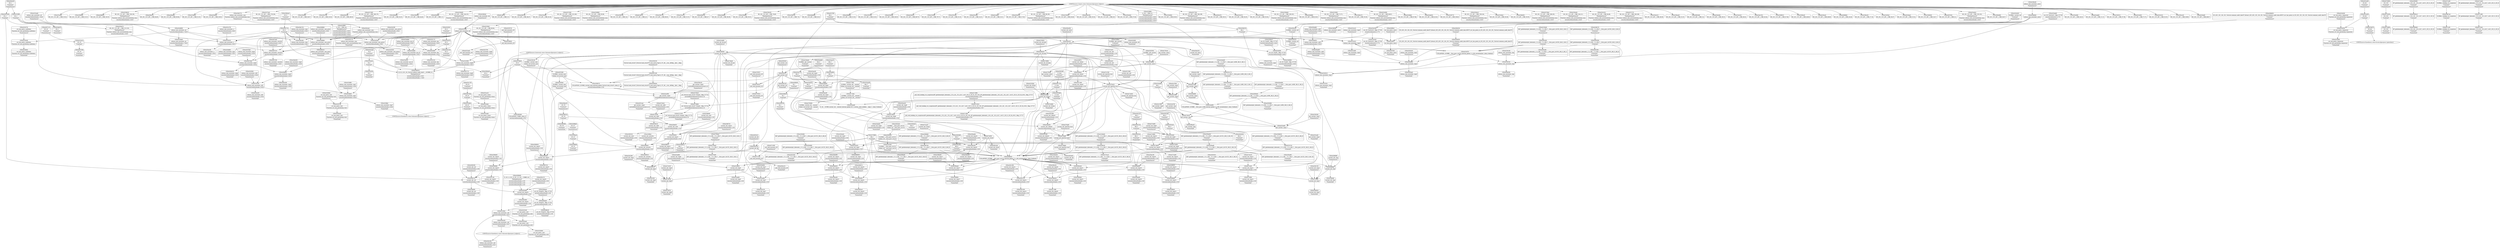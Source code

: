 digraph {
	CE0x4254130 [shape=record,shape=Mrecord,label="{CE0x4254130|80:_i32,_112:_i8*,_:_CRE_84,88_|*MultipleSource*|Function::selinux_sem_associate&Arg::sma::|security/selinux/hooks.c,5419}"]
	CE0x4257170 [shape=record,shape=Mrecord,label="{CE0x4257170|80:_i32,_112:_i8*,_:_CRE_160,168_|*MultipleSource*|Function::selinux_sem_associate&Arg::sma::|security/selinux/hooks.c,5419}"]
	CE0x4267640 [shape=record,shape=Mrecord,label="{CE0x4267640|selinux_sem_associate:_tmp4|security/selinux/hooks.c,5419}"]
	CE0x4266ce0 [shape=record,shape=Mrecord,label="{CE0x4266ce0|i32_0|*Constant*|*SummSource*}"]
	CE0x427a950 [shape=record,shape=Mrecord,label="{CE0x427a950|current_sid:_if.end}"]
	CE0x424d6a0 [shape=record,shape=Mrecord,label="{CE0x424d6a0|i64_1|*Constant*|*SummSink*}"]
	CE0x4274cf0 [shape=record,shape=Mrecord,label="{CE0x4274cf0|current_sid:_tmp11|security/selinux/hooks.c,218}"]
	CE0x425d190 [shape=record,shape=Mrecord,label="{CE0x425d190|_ret_i32_%retval.0,_!dbg_!27728|security/selinux/avc.c,775}"]
	CE0x42dc620 [shape=record,shape=Mrecord,label="{CE0x42dc620|i64*_getelementptr_inbounds_(_2_x_i64_,_2_x_i64_*___llvm_gcov_ctr98,_i64_0,_i64_1)|*Constant*|*SummSink*}"]
	CE0x425e730 [shape=record,shape=Mrecord,label="{CE0x425e730|selinux_sem_associate:_u|security/selinux/hooks.c,5422|*SummSource*}"]
	CE0x4273ff0 [shape=record,shape=Mrecord,label="{CE0x4273ff0|current_sid:_tmp20|security/selinux/hooks.c,218|*SummSink*}"]
	CE0x42529e0 [shape=record,shape=Mrecord,label="{CE0x42529e0|selinux_sem_associate:_call|security/selinux/hooks.c,5417}"]
	CE0x4267aa0 [shape=record,shape=Mrecord,label="{CE0x4267aa0|get_current:_tmp4|./arch/x86/include/asm/current.h,14|*SummSink*}"]
	CE0x425dc40 [shape=record,shape=Mrecord,label="{CE0x425dc40|_ret_i32_%retval.0,_!dbg_!27728|security/selinux/avc.c,775|*SummSink*}"]
	CE0x426c340 [shape=record,shape=Mrecord,label="{CE0x426c340|selinux_sem_associate:_call|security/selinux/hooks.c,5417|*SummSource*}"]
	CE0x425a420 [shape=record,shape=Mrecord,label="{CE0x425a420|current_sid:_tmp5|security/selinux/hooks.c,218}"]
	CE0x4266050 [shape=record,shape=Mrecord,label="{CE0x4266050|current_sid:_tmp5|security/selinux/hooks.c,218|*SummSink*}"]
	CE0x426cb10 [shape=record,shape=Mrecord,label="{CE0x426cb10|80:_i32,_112:_i8*,_:_CRE_58,59_}"]
	CE0x424b310 [shape=record,shape=Mrecord,label="{CE0x424b310|selinux_sem_associate:_tmp4|security/selinux/hooks.c,5419|*SummSink*}"]
	CE0x4277f60 [shape=record,shape=Mrecord,label="{CE0x4277f60|GLOBAL:_current_sid.__warned|Global_var:current_sid.__warned|*SummSource*}"]
	CE0x4262630 [shape=record,shape=Mrecord,label="{CE0x4262630|i64_4|*Constant*|*SummSink*}"]
	CE0x426bad0 [shape=record,shape=Mrecord,label="{CE0x426bad0|80:_i32,_112:_i8*,_:_CRE_22,23_}"]
	CE0x425d070 [shape=record,shape=Mrecord,label="{CE0x425d070|i32_64|*Constant*|*SummSink*}"]
	CE0x4248cd0 [shape=record,shape=Mrecord,label="{CE0x4248cd0|selinux_sem_associate:_entry|*SummSource*}"]
	CE0x4267b90 [shape=record,shape=Mrecord,label="{CE0x4267b90|GLOBAL:_current_task|Global_var:current_task}"]
	CE0x5903560 [shape=record,shape=Mrecord,label="{CE0x5903560|80:_i32,_112:_i8*,_:_CRE_3,4_}"]
	CE0x425ebb0 [shape=record,shape=Mrecord,label="{CE0x425ebb0|selinux_sem_associate:_ipc_id|security/selinux/hooks.c,5422|*SummSource*}"]
	CE0x4261390 [shape=record,shape=Mrecord,label="{CE0x4261390|current_sid:_tmp14|security/selinux/hooks.c,218|*SummSource*}"]
	CE0x4291340 [shape=record,shape=Mrecord,label="{CE0x4291340|i32_1|*Constant*}"]
	CE0x42561d0 [shape=record,shape=Mrecord,label="{CE0x42561d0|selinux_sem_associate:_tmp|*SummSource*}"]
	CE0x425b5b0 [shape=record,shape=Mrecord,label="{CE0x425b5b0|80:_i32,_112:_i8*,_:_CRE_30,31_}"]
	CE0x428ef90 [shape=record,shape=Mrecord,label="{CE0x428ef90|current_sid:_sid|security/selinux/hooks.c,220|*SummSink*}"]
	CE0x4274960 [shape=record,shape=Mrecord,label="{CE0x4274960|current_sid:_tmp10|security/selinux/hooks.c,218|*SummSource*}"]
	CE0x428f130 [shape=record,shape=Mrecord,label="{CE0x428f130|current_sid:_cred|security/selinux/hooks.c,218|*SummSink*}"]
	CE0x4274490 [shape=record,shape=Mrecord,label="{CE0x4274490|current_sid:_tmp9|security/selinux/hooks.c,218|*SummSource*}"]
	CE0x426c4a0 [shape=record,shape=Mrecord,label="{CE0x426c4a0|selinux_sem_associate:_sma|Function::selinux_sem_associate&Arg::sma::}"]
	CE0x4299a60 [shape=record,shape=Mrecord,label="{CE0x4299a60|i64*_getelementptr_inbounds_(_11_x_i64_,_11_x_i64_*___llvm_gcov_ctr125,_i64_0,_i64_9)|*Constant*|*SummSink*}"]
	CE0x424aa20 [shape=record,shape=Mrecord,label="{CE0x424aa20|i64_2|*Constant*|*SummSource*}"]
	CE0x427d490 [shape=record,shape=Mrecord,label="{CE0x427d490|i32_218|*Constant*|*SummSink*}"]
	CE0x426e990 [shape=record,shape=Mrecord,label="{CE0x426e990|current_sid:_tmp15|security/selinux/hooks.c,218|*SummSource*}"]
	CE0x424fbd0 [shape=record,shape=Mrecord,label="{CE0x424fbd0|current_sid:_tmp|*SummSink*}"]
	CE0x42438d0 [shape=record,shape=Mrecord,label="{CE0x42438d0|avc_has_perm:_tsid|Function::avc_has_perm&Arg::tsid::|*SummSource*}"]
	CE0x4268b30 [shape=record,shape=Mrecord,label="{CE0x4268b30|_ret_i32_%tmp24,_!dbg_!27742|security/selinux/hooks.c,220|*SummSink*}"]
	CE0x426f9c0 [shape=record,shape=Mrecord,label="{CE0x426f9c0|avc_has_perm:_entry|*SummSource*}"]
	CE0x42499c0 [shape=record,shape=Mrecord,label="{CE0x42499c0|current_sid:_tmp12|security/selinux/hooks.c,218|*SummSink*}"]
	CE0x4292f70 [shape=record,shape=Mrecord,label="{CE0x4292f70|get_current:_bb}"]
	CE0x42743c0 [shape=record,shape=Mrecord,label="{CE0x42743c0|current_sid:_call4|security/selinux/hooks.c,218|*SummSource*}"]
	CE0x42460a0 [shape=record,shape=Mrecord,label="{CE0x42460a0|selinux_sem_associate:_bb|*SummSource*}"]
	CE0x428fbd0 [shape=record,shape=Mrecord,label="{CE0x428fbd0|i32_22|*Constant*|*SummSource*}"]
	CE0x424e3c0 [shape=record,shape=Mrecord,label="{CE0x424e3c0|80:_i32,_112:_i8*,_:_CRE_40,41_}"]
	CE0x4249850 [shape=record,shape=Mrecord,label="{CE0x4249850|current_sid:_tmp12|security/selinux/hooks.c,218|*SummSource*}"]
	CE0x42653c0 [shape=record,shape=Mrecord,label="{CE0x42653c0|current_sid:_bb|*SummSource*}"]
	CE0x424ac00 [shape=record,shape=Mrecord,label="{CE0x424ac00|current_sid:_tmp4|security/selinux/hooks.c,218|*SummSource*}"]
	CE0x424a710 [shape=record,shape=Mrecord,label="{CE0x424a710|i64_3|*Constant*}"]
	CE0x426c5e0 [shape=record,shape=Mrecord,label="{CE0x426c5e0|GLOBAL:_current_sid|*Constant*}"]
	CE0x427d300 [shape=record,shape=Mrecord,label="{CE0x427d300|i32_218|*Constant*|*SummSource*}"]
	CE0x424e750 [shape=record,shape=Mrecord,label="{CE0x424e750|80:_i32,_112:_i8*,_:_CRE_43,44_}"]
	CE0x42993f0 [shape=record,shape=Mrecord,label="{CE0x42993f0|i8*_getelementptr_inbounds_(_45_x_i8_,_45_x_i8_*_.str12,_i32_0,_i32_0)|*Constant*|*SummSource*}"]
	CE0x4293130 [shape=record,shape=Mrecord,label="{CE0x4293130|get_current:_bb|*SummSink*}"]
	CE0x4290650 [shape=record,shape=Mrecord,label="{CE0x4290650|current_sid:_tmp22|security/selinux/hooks.c,218|*SummSource*}"]
	CE0x4269910 [shape=record,shape=Mrecord,label="{CE0x4269910|80:_i32,_112:_i8*,_:_CRE_47,48_}"]
	CE0x4269a40 [shape=record,shape=Mrecord,label="{CE0x4269a40|80:_i32,_112:_i8*,_:_CRE_48,49_}"]
	CE0x4250ce0 [shape=record,shape=Mrecord,label="{CE0x4250ce0|80:_i32,_112:_i8*,_:_CRE_68,69_}"]
	CE0x4274f90 [shape=record,shape=Mrecord,label="{CE0x4274f90|current_sid:_tmp11|security/selinux/hooks.c,218|*SummSink*}"]
	CE0x42696b0 [shape=record,shape=Mrecord,label="{CE0x42696b0|80:_i32,_112:_i8*,_:_CRE_45,46_}"]
	CE0x4294c50 [shape=record,shape=Mrecord,label="{CE0x4294c50|get_current:_tmp4|./arch/x86/include/asm/current.h,14|*SummSource*}"]
	CE0x429a330 [shape=record,shape=Mrecord,label="{CE0x429a330|current_sid:_tmp18|security/selinux/hooks.c,218}"]
	CE0x4266a30 [shape=record,shape=Mrecord,label="{CE0x4266a30|80:_i32,_112:_i8*,_:_CRE_17,18_}"]
	CE0x425ad00 [shape=record,shape=Mrecord,label="{CE0x425ad00|current_sid:_tmp6|security/selinux/hooks.c,218|*SummSink*}"]
	CE0x425fdf0 [shape=record,shape=Mrecord,label="{CE0x425fdf0|selinux_sem_associate:_tmp7|security/selinux/hooks.c,5424|*SummSource*}"]
	CE0x42998d0 [shape=record,shape=Mrecord,label="{CE0x42998d0|i64*_getelementptr_inbounds_(_11_x_i64_,_11_x_i64_*___llvm_gcov_ctr125,_i64_0,_i64_9)|*Constant*|*SummSource*}"]
	CE0x4246640 [shape=record,shape=Mrecord,label="{CE0x4246640|selinux_sem_associate:_entry}"]
	CE0x428f810 [shape=record,shape=Mrecord,label="{CE0x428f810|current_sid:_tmp21|security/selinux/hooks.c,218|*SummSink*}"]
	CE0x424f3e0 [shape=record,shape=Mrecord,label="{CE0x424f3e0|80:_i32,_112:_i8*,_:_CRE_36,37_}"]
	CE0x427b150 [shape=record,shape=Mrecord,label="{CE0x427b150|current_sid:_tmp3}"]
	CE0x4278f70 [shape=record,shape=Mrecord,label="{CE0x4278f70|_call_void_mcount()_#3|*SummSource*}"]
	CE0x4255ba0 [shape=record,shape=Mrecord,label="{CE0x4255ba0|80:_i32,_112:_i8*,_:_CRE_13,14_}"]
	CE0x4279f60 [shape=record,shape=Mrecord,label="{CE0x4279f60|i64_1|*Constant*}"]
	CE0x425f140 [shape=record,shape=Mrecord,label="{CE0x425f140|selinux_sem_associate:_sid2|security/selinux/hooks.c,5424}"]
	CE0x4266940 [shape=record,shape=Mrecord,label="{CE0x4266940|80:_i32,_112:_i8*,_:_CRE_16,17_}"]
	CE0x4279ef0 [shape=record,shape=Mrecord,label="{CE0x4279ef0|i64*_getelementptr_inbounds_(_11_x_i64_,_11_x_i64_*___llvm_gcov_ctr125,_i64_0,_i64_1)|*Constant*|*SummSink*}"]
	CE0x42a7930 [shape=record,shape=Mrecord,label="{CE0x42a7930|get_current:_tmp3|*SummSource*}"]
	CE0x4294700 [shape=record,shape=Mrecord,label="{CE0x4294700|current_sid:_tmp1|*SummSource*}"]
	CE0x4267020 [shape=record,shape=Mrecord,label="{CE0x4267020|80:_i32,_112:_i8*,_:_CRE_0,1_}"]
	CE0x4291140 [shape=record,shape=Mrecord,label="{CE0x4291140|current_sid:_tmp23|security/selinux/hooks.c,218|*SummSink*}"]
	CE0x4267510 [shape=record,shape=Mrecord,label="{CE0x4267510|selinux_sem_associate:_security|security/selinux/hooks.c,5419}"]
	CE0x4262910 [shape=record,shape=Mrecord,label="{CE0x4262910|i64*_getelementptr_inbounds_(_11_x_i64_,_11_x_i64_*___llvm_gcov_ctr125,_i64_0,_i64_0)|*Constant*|*SummSink*}"]
	CE0x426ea00 [shape=record,shape=Mrecord,label="{CE0x426ea00|current_sid:_tmp15|security/selinux/hooks.c,218|*SummSink*}"]
	CE0x42701a0 [shape=record,shape=Mrecord,label="{CE0x42701a0|i64*_getelementptr_inbounds_(_11_x_i64_,_11_x_i64_*___llvm_gcov_ctr125,_i64_0,_i64_6)|*Constant*|*SummSink*}"]
	CE0x4299700 [shape=record,shape=Mrecord,label="{CE0x4299700|i64*_getelementptr_inbounds_(_11_x_i64_,_11_x_i64_*___llvm_gcov_ctr125,_i64_0,_i64_9)|*Constant*}"]
	CE0x428faa0 [shape=record,shape=Mrecord,label="{CE0x428faa0|i32_22|*Constant*}"]
	CE0x426a320 [shape=record,shape=Mrecord,label="{CE0x426a320|current_sid:_entry|*SummSink*}"]
	CE0x425fb00 [shape=record,shape=Mrecord,label="{CE0x425fb00|selinux_sem_associate:_tmp7|security/selinux/hooks.c,5424}"]
	CE0x424a9b0 [shape=record,shape=Mrecord,label="{CE0x424a9b0|i64_2|*Constant*}"]
	CE0x425a0c0 [shape=record,shape=Mrecord,label="{CE0x425a0c0|80:_i32,_112:_i8*,_:_CRE_120,128_|*MultipleSource*|Function::selinux_sem_associate&Arg::sma::|security/selinux/hooks.c,5419}"]
	CE0x42588e0 [shape=record,shape=Mrecord,label="{CE0x42588e0|GLOBAL:_get_current|*Constant*|*SummSource*}"]
	CE0x427cc60 [shape=record,shape=Mrecord,label="{CE0x427cc60|GLOBAL:_lockdep_rcu_suspicious|*Constant*|*SummSource*}"]
	CE0x3d0dd60 [shape=record,shape=Mrecord,label="{CE0x3d0dd60|80:_i32,_112:_i8*,_:_CRE_26,27_}"]
	CE0x4290010 [shape=record,shape=Mrecord,label="{CE0x4290010|current_sid:_security|security/selinux/hooks.c,218|*SummSink*}"]
	CE0x426d220 [shape=record,shape=Mrecord,label="{CE0x426d220|i64_1|*Constant*}"]
	CE0x425d200 [shape=record,shape=Mrecord,label="{CE0x425d200|avc_has_perm:_requested|Function::avc_has_perm&Arg::requested::}"]
	CE0x4267110 [shape=record,shape=Mrecord,label="{CE0x4267110|i32_10|*Constant*|*SummSource*}"]
	CE0x4255a40 [shape=record,shape=Mrecord,label="{CE0x4255a40|get_current:_tmp1|*SummSink*}"]
	CE0x4252f20 [shape=record,shape=Mrecord,label="{CE0x4252f20|selinux_sem_associate:_tmp1|*SummSink*}"]
	CE0x4242d70 [shape=record,shape=Mrecord,label="{CE0x4242d70|i32_3|*Constant*}"]
	CE0x4279790 [shape=record,shape=Mrecord,label="{CE0x4279790|_ret_%struct.task_struct*_%tmp4,_!dbg_!27714|./arch/x86/include/asm/current.h,14|*SummSink*}"]
	CE0x4258520 [shape=record,shape=Mrecord,label="{CE0x4258520|current_sid:_call4|security/selinux/hooks.c,218|*SummSink*}"]
	CE0x425cab0 [shape=record,shape=Mrecord,label="{CE0x425cab0|avc_has_perm:_tclass|Function::avc_has_perm&Arg::tclass::|*SummSink*}"]
	CE0x424d800 [shape=record,shape=Mrecord,label="{CE0x424d800|selinux_sem_associate:_ad|security/selinux/hooks.c, 5416}"]
	CE0x427a850 [shape=record,shape=Mrecord,label="{CE0x427a850|current_sid:_land.lhs.true|*SummSink*}"]
	CE0x4259720 [shape=record,shape=Mrecord,label="{CE0x4259720|_call_void_mcount()_#3|*SummSource*}"]
	CE0x4257b90 [shape=record,shape=Mrecord,label="{CE0x4257b90|current_sid:_call|security/selinux/hooks.c,218|*SummSink*}"]
	CE0x428fee0 [shape=record,shape=Mrecord,label="{CE0x428fee0|current_sid:_security|security/selinux/hooks.c,218}"]
	CE0x4253b40 [shape=record,shape=Mrecord,label="{CE0x4253b40|i64*_getelementptr_inbounds_(_2_x_i64_,_2_x_i64_*___llvm_gcov_ctr319,_i64_0,_i64_1)|*Constant*|*SummSource*}"]
	CE0x4252d10 [shape=record,shape=Mrecord,label="{CE0x4252d10|selinux_sem_associate:_tmp3}"]
	CE0x424aa90 [shape=record,shape=Mrecord,label="{CE0x424aa90|i64_2|*Constant*|*SummSink*}"]
	CE0x426c680 [shape=record,shape=Mrecord,label="{CE0x426c680|80:_i32,_112:_i8*,_:_CRE_54,55_}"]
	CE0x425c8a0 [shape=record,shape=Mrecord,label="{CE0x425c8a0|i16_25|*Constant*|*SummSink*}"]
	CE0x427d160 [shape=record,shape=Mrecord,label="{CE0x427d160|i32_218|*Constant*}"]
	CE0x425ab60 [shape=record,shape=Mrecord,label="{CE0x425ab60|80:_i32,_112:_i8*,_:_CRE_11,12_}"]
	CE0x42535b0 [shape=record,shape=Mrecord,label="{CE0x42535b0|current_sid:_if.then|*SummSource*}"]
	CE0x4276920 [shape=record,shape=Mrecord,label="{CE0x4276920|current_sid:_do.body|*SummSource*}"]
	CE0x424f510 [shape=record,shape=Mrecord,label="{CE0x424f510|80:_i32,_112:_i8*,_:_CRE_37,38_}"]
	CE0x4263300 [shape=record,shape=Mrecord,label="{CE0x4263300|i64*_getelementptr_inbounds_(_2_x_i64_,_2_x_i64_*___llvm_gcov_ctr319,_i64_0,_i64_0)|*Constant*}"]
	CE0x42a7080 [shape=record,shape=Mrecord,label="{CE0x42a7080|get_current:_tmp2}"]
	CE0x4253d30 [shape=record,shape=Mrecord,label="{CE0x4253d30|80:_i32,_112:_i8*,_:_CRE_71,72_}"]
	CE0x4242700 [shape=record,shape=Mrecord,label="{CE0x4242700|selinux_sem_associate:_tmp6|security/selinux/hooks.c,5422|*SummSource*}"]
	CE0x42943e0 [shape=record,shape=Mrecord,label="{CE0x42943e0|%struct.task_struct*_(%struct.task_struct**)*_asm_movq_%gs:$_1:P_,$0_,_r,im,_dirflag_,_fpsr_,_flags_|*SummSink*}"]
	CE0x4252ae0 [shape=record,shape=Mrecord,label="{CE0x4252ae0|_call_void_mcount()_#3|*SummSink*}"]
	CE0x4292c70 [shape=record,shape=Mrecord,label="{CE0x4292c70|current_sid:_tmp24|security/selinux/hooks.c,220|*SummSource*}"]
	CE0x4249dd0 [shape=record,shape=Mrecord,label="{CE0x4249dd0|i64*_getelementptr_inbounds_(_11_x_i64_,_11_x_i64_*___llvm_gcov_ctr125,_i64_0,_i64_6)|*Constant*|*SummSource*}"]
	CE0x4255310 [shape=record,shape=Mrecord,label="{CE0x4255310|80:_i32,_112:_i8*,_:_CRE_32,33_}"]
	CE0x4248ec0 [shape=record,shape=Mrecord,label="{CE0x4248ec0|_ret_i32_%call3,_!dbg_!27729|security/selinux/hooks.c,5424|*SummSource*}"]
	CE0x429ae60 [shape=record,shape=Mrecord,label="{CE0x429ae60|current_sid:_tmp19|security/selinux/hooks.c,218|*SummSink*}"]
	CE0x426cc40 [shape=record,shape=Mrecord,label="{CE0x426cc40|80:_i32,_112:_i8*,_:_CRE_59,60_}"]
	CE0x4299ad0 [shape=record,shape=Mrecord,label="{CE0x4299ad0|current_sid:_tmp17|security/selinux/hooks.c,218}"]
	CE0x4277de0 [shape=record,shape=Mrecord,label="{CE0x4277de0|GLOBAL:_current_sid.__warned|Global_var:current_sid.__warned}"]
	CE0x4250a80 [shape=record,shape=Mrecord,label="{CE0x4250a80|80:_i32,_112:_i8*,_:_CRE_66,67_}"]
	CE0x425aaf0 [shape=record,shape=Mrecord,label="{CE0x425aaf0|80:_i32,_112:_i8*,_:_CRE_23,24_}"]
	CE0x426b9e0 [shape=record,shape=Mrecord,label="{CE0x426b9e0|80:_i32,_112:_i8*,_:_CRE_21,22_}"]
	CE0x42604e0 [shape=record,shape=Mrecord,label="{CE0x42604e0|i64*_getelementptr_inbounds_(_2_x_i64_,_2_x_i64_*___llvm_gcov_ctr98,_i64_0,_i64_0)|*Constant*}"]
	CE0x4262120 [shape=record,shape=Mrecord,label="{CE0x4262120|i64_5|*Constant*}"]
	CE0x4299e90 [shape=record,shape=Mrecord,label="{CE0x4299e90|current_sid:_tmp17|security/selinux/hooks.c,218|*SummSource*}"]
	CE0x42674a0 [shape=record,shape=Mrecord,label="{CE0x42674a0|selinux_sem_associate:_security|security/selinux/hooks.c,5419|*SummSource*}"]
	CE0x425ddf0 [shape=record,shape=Mrecord,label="{CE0x425ddf0|current_sid:_do.end|*SummSource*}"]
	CE0x425f990 [shape=record,shape=Mrecord,label="{CE0x425f990|4:_i32,_:_CRE_4,8_|*MultipleSource*|security/selinux/hooks.c,5424|security/selinux/hooks.c,5419|security/selinux/hooks.c,5419}"]
	CE0x4294e20 [shape=record,shape=Mrecord,label="{CE0x4294e20|current_sid:_do.body}"]
	CE0x4253bb0 [shape=record,shape=Mrecord,label="{CE0x4253bb0|selinux_sem_associate:_ad|security/selinux/hooks.c, 5416|*SummSink*}"]
	CE0x4266b20 [shape=record,shape=Mrecord,label="{CE0x4266b20|80:_i32,_112:_i8*,_:_CRE_18,19_}"]
	CE0x427b8c0 [shape=record,shape=Mrecord,label="{CE0x427b8c0|i32_0|*Constant*}"]
	CE0x4253540 [shape=record,shape=Mrecord,label="{CE0x4253540|current_sid:_if.then}"]
	CE0x4258ab0 [shape=record,shape=Mrecord,label="{CE0x4258ab0|GLOBAL:_get_current|*Constant*|*SummSink*}"]
	CE0x426adb0 [shape=record,shape=Mrecord,label="{CE0x426adb0|selinux_sem_associate:_call3|security/selinux/hooks.c,5424|*SummSource*}"]
	CE0x4256b20 [shape=record,shape=Mrecord,label="{CE0x4256b20|80:_i32,_112:_i8*,_:_CRE_128,136_|*MultipleSource*|Function::selinux_sem_associate&Arg::sma::|security/selinux/hooks.c,5419}"]
	CE0x426e180 [shape=record,shape=Mrecord,label="{CE0x426e180|selinux_sem_associate:_tmp5|security/selinux/hooks.c,5419|*SummSink*}"]
	CE0x4262b30 [shape=record,shape=Mrecord,label="{CE0x4262b30|selinux_sem_associate:_tmp2|*SummSource*}"]
	CE0x4264c10 [shape=record,shape=Mrecord,label="{CE0x4264c10|80:_i32,_112:_i8*,_:_CRE_64,65_}"]
	CE0x4278e70 [shape=record,shape=Mrecord,label="{CE0x4278e70|_call_void_mcount()_#3}"]
	CE0x42dc690 [shape=record,shape=Mrecord,label="{CE0x42dc690|i64_1|*Constant*}"]
	CE0x42626d0 [shape=record,shape=Mrecord,label="{CE0x42626d0|current_sid:_tmp9|security/selinux/hooks.c,218}"]
	CE0x4260200 [shape=record,shape=Mrecord,label="{CE0x4260200|current_sid:_sid|security/selinux/hooks.c,220|*SummSource*}"]
	CE0x4296a30 [shape=record,shape=Mrecord,label="{CE0x4296a30|get_current:_tmp|*SummSink*}"]
	CE0x428ef20 [shape=record,shape=Mrecord,label="{CE0x428ef20|current_sid:_cred|security/selinux/hooks.c,218}"]
	CE0x4261730 [shape=record,shape=Mrecord,label="{CE0x4261730|i1_true|*Constant*}"]
	CE0x4243a40 [shape=record,shape=Mrecord,label="{CE0x4243a40|avc_has_perm:_tsid|Function::avc_has_perm&Arg::tsid::|*SummSink*}"]
	CE0x426a920 [shape=record,shape=Mrecord,label="{CE0x426a920|i32_(i32,_i32,_i16,_i32,_%struct.common_audit_data*)*_bitcast_(i32_(i32,_i32,_i16,_i32,_%struct.common_audit_data.495*)*_avc_has_perm_to_i32_(i32,_i32,_i16,_i32,_%struct.common_audit_data*)*)|*Constant*|*SummSink*}"]
	CE0x4278ba0 [shape=record,shape=Mrecord,label="{CE0x4278ba0|i64*_getelementptr_inbounds_(_11_x_i64_,_11_x_i64_*___llvm_gcov_ctr125,_i64_0,_i64_1)|*Constant*|*SummSource*}"]
	CE0x426f070 [shape=record,shape=Mrecord,label="{CE0x426f070|current_sid:_tmp16|security/selinux/hooks.c,218|*SummSource*}"]
	CE0x425b130 [shape=record,shape=Mrecord,label="{CE0x425b130|current_sid:_tmp7|security/selinux/hooks.c,218|*SummSink*}"]
	CE0x4261210 [shape=record,shape=Mrecord,label="{CE0x4261210|current_sid:_tmp14|security/selinux/hooks.c,218}"]
	CE0x4262ba0 [shape=record,shape=Mrecord,label="{CE0x4262ba0|selinux_sem_associate:_tmp2|*SummSink*}"]
	CE0x42496d0 [shape=record,shape=Mrecord,label="{CE0x42496d0|current_sid:_tmp12|security/selinux/hooks.c,218}"]
	CE0x4264ae0 [shape=record,shape=Mrecord,label="{CE0x4264ae0|80:_i32,_112:_i8*,_:_CRE_63,64_}"]
	CE0x4255e60 [shape=record,shape=Mrecord,label="{CE0x4255e60|get_current:_tmp1}"]
	CE0x424dd70 [shape=record,shape=Mrecord,label="{CE0x424dd70|i32_1|*Constant*|*SummSink*}"]
	CE0x427b1f0 [shape=record,shape=Mrecord,label="{CE0x427b1f0|current_sid:_tmp3|*SummSource*}"]
	CE0x4245280 [shape=record,shape=Mrecord,label="{CE0x4245280|current_sid:_tmp2|*SummSource*}"]
	CE0x425b000 [shape=record,shape=Mrecord,label="{CE0x425b000|current_sid:_tmp7|security/selinux/hooks.c,218|*SummSource*}"]
	CE0x4290750 [shape=record,shape=Mrecord,label="{CE0x4290750|current_sid:_tmp22|security/selinux/hooks.c,218|*SummSink*}"]
	CE0x4265c80 [shape=record,shape=Mrecord,label="{CE0x4265c80|i64_0|*Constant*|*SummSink*}"]
	CE0x425b6a0 [shape=record,shape=Mrecord,label="{CE0x425b6a0|80:_i32,_112:_i8*,_:_CRE_31,32_}"]
	CE0x425d8a0 [shape=record,shape=Mrecord,label="{CE0x425d8a0|avc_has_perm:_auditdata|Function::avc_has_perm&Arg::auditdata::|*SummSink*}"]
	CE0x425b4c0 [shape=record,shape=Mrecord,label="{CE0x425b4c0|80:_i32,_112:_i8*,_:_CRE_29,30_}"]
	CE0x424a840 [shape=record,shape=Mrecord,label="{CE0x424a840|i64_3|*Constant*|*SummSource*}"]
	CE0x42575a0 [shape=record,shape=Mrecord,label="{CE0x42575a0|80:_i32,_112:_i8*,_:_CRE_176,184_|*MultipleSource*|Function::selinux_sem_associate&Arg::sma::|security/selinux/hooks.c,5419}"]
	CE0x428ee20 [shape=record,shape=Mrecord,label="{CE0x428ee20|i32_78|*Constant*|*SummSource*}"]
	CE0x42954b0 [shape=record,shape=Mrecord,label="{CE0x42954b0|i1_true|*Constant*|*SummSink*}"]
	CE0x4265160 [shape=record,shape=Mrecord,label="{CE0x4265160|current_sid:_if.end|*SummSink*}"]
	CE0x42bfd60 [shape=record,shape=Mrecord,label="{CE0x42bfd60|get_current:_tmp2|*SummSink*}"]
	CE0x4279fd0 [shape=record,shape=Mrecord,label="{CE0x4279fd0|current_sid:_tmp1}"]
	CE0x426c8b0 [shape=record,shape=Mrecord,label="{CE0x426c8b0|80:_i32,_112:_i8*,_:_CRE_56,57_}"]
	CE0x424ef30 [shape=record,shape=Mrecord,label="{CE0x424ef30|current_sid:_tobool1|security/selinux/hooks.c,218}"]
	CE0x426c780 [shape=record,shape=Mrecord,label="{CE0x426c780|80:_i32,_112:_i8*,_:_CRE_55,56_}"]
	CE0x4267c90 [shape=record,shape=Mrecord,label="{CE0x4267c90|%struct.task_struct*_(%struct.task_struct**)*_asm_movq_%gs:$_1:P_,$0_,_r,im,_dirflag_,_fpsr_,_flags_}"]
	CE0x4267930 [shape=record,shape=Mrecord,label="{CE0x4267930|avc_has_perm:_entry|*SummSink*}"]
	CE0x42793d0 [shape=record,shape=Mrecord,label="{CE0x42793d0|get_current:_entry|*SummSink*}"]
	CE0x429a5d0 [shape=record,shape=Mrecord,label="{CE0x429a5d0|current_sid:_tmp18|security/selinux/hooks.c,218|*SummSink*}"]
	CE0x4242770 [shape=record,shape=Mrecord,label="{CE0x4242770|selinux_sem_associate:_tmp6|security/selinux/hooks.c,5422|*SummSink*}"]
	CE0x426c430 [shape=record,shape=Mrecord,label="{CE0x426c430|selinux_sem_associate:_call|security/selinux/hooks.c,5417|*SummSink*}"]
	CE0x424a920 [shape=record,shape=Mrecord,label="{CE0x424a920|i64_3|*Constant*|*SummSink*}"]
	CE0x4242030 [shape=record,shape=Mrecord,label="{CE0x4242030|selinux_sem_associate:_sem_perm1|security/selinux/hooks.c,5422|*SummSink*}"]
	CE0x42423f0 [shape=record,shape=Mrecord,label="{CE0x42423f0|selinux_sem_associate:_sem_perm1|security/selinux/hooks.c,5422|*SummSource*}"]
	CE0x4259140 [shape=record,shape=Mrecord,label="{CE0x4259140|GLOBAL:_current_task|Global_var:current_task|*SummSource*}"]
	CE0x4262c40 [shape=record,shape=Mrecord,label="{CE0x4262c40|80:_i32,_112:_i8*,_:_CRE_49,50_}"]
	CE0x4268920 [shape=record,shape=Mrecord,label="{CE0x4268920|COLLAPSED:_GCMRE___llvm_gcov_ctr125_internal_global_11_x_i64_zeroinitializer:_elem_0:default:}"]
	CE0x4257400 [shape=record,shape=Mrecord,label="{CE0x4257400|80:_i32,_112:_i8*,_:_CRE_168,176_|*MultipleSource*|Function::selinux_sem_associate&Arg::sma::|security/selinux/hooks.c,5419}"]
	CE0x425ce00 [shape=record,shape=Mrecord,label="{CE0x425ce00|i32_64|*Constant*|*SummSource*}"]
	CE0x425d5d0 [shape=record,shape=Mrecord,label="{CE0x425d5d0|avc_has_perm:_auditdata|Function::avc_has_perm&Arg::auditdata::}"]
	CE0x425ecc0 [shape=record,shape=Mrecord,label="{CE0x425ecc0|selinux_sem_associate:_ipc_id|security/selinux/hooks.c,5422|*SummSink*}"]
	CE0x3d0db80 [shape=record,shape=Mrecord,label="{CE0x3d0db80|80:_i32,_112:_i8*,_:_CRE_24,25_}"]
	CE0x4260110 [shape=record,shape=Mrecord,label="{CE0x4260110|current_sid:_sid|security/selinux/hooks.c,220}"]
	CE0x427c910 [shape=record,shape=Mrecord,label="{CE0x427c910|_call_void_lockdep_rcu_suspicious(i8*_getelementptr_inbounds_(_25_x_i8_,_25_x_i8_*_.str3,_i32_0,_i32_0),_i32_218,_i8*_getelementptr_inbounds_(_45_x_i8_,_45_x_i8_*_.str12,_i32_0,_i32_0))_#10,_!dbg_!27727|security/selinux/hooks.c,218}"]
	CE0x4269580 [shape=record,shape=Mrecord,label="{CE0x4269580|80:_i32,_112:_i8*,_:_CRE_44,45_}"]
	CE0x4295f60 [shape=record,shape=Mrecord,label="{CE0x4295f60|i64*_getelementptr_inbounds_(_11_x_i64_,_11_x_i64_*___llvm_gcov_ctr125,_i64_0,_i64_8)|*Constant*|*SummSource*}"]
	CE0x429a190 [shape=record,shape=Mrecord,label="{CE0x429a190|current_sid:_tmp19|security/selinux/hooks.c,218|*SummSource*}"]
	CE0x4290b00 [shape=record,shape=Mrecord,label="{CE0x4290b00|current_sid:_tmp23|security/selinux/hooks.c,218|*SummSource*}"]
	CE0x4267fb0 [shape=record,shape=Mrecord,label="{CE0x4267fb0|i16_25|*Constant*}"]
	CE0x5628a00 [shape=record,shape=Mrecord,label="{CE0x5628a00|80:_i32,_112:_i8*,_:_CRE_1,2_}"]
	CE0x4295690 [shape=record,shape=Mrecord,label="{CE0x4295690|i64*_getelementptr_inbounds_(_11_x_i64_,_11_x_i64_*___llvm_gcov_ctr125,_i64_0,_i64_8)|*Constant*}"]
	CE0x426ef40 [shape=record,shape=Mrecord,label="{CE0x426ef40|current_sid:_tmp16|security/selinux/hooks.c,218}"]
	CE0x4256e60 [shape=record,shape=Mrecord,label="{CE0x4256e60|80:_i32,_112:_i8*,_:_CRE_144,152_|*MultipleSource*|Function::selinux_sem_associate&Arg::sma::|security/selinux/hooks.c,5419}"]
	CE0x4299f00 [shape=record,shape=Mrecord,label="{CE0x4299f00|current_sid:_tmp17|security/selinux/hooks.c,218|*SummSink*}"]
	CE0x4265b50 [shape=record,shape=Mrecord,label="{CE0x4265b50|i64_0|*Constant*|*SummSource*}"]
	CE0x4265710 [shape=record,shape=Mrecord,label="{CE0x4265710|i32_0|*Constant*}"]
	CE0x4265da0 [shape=record,shape=Mrecord,label="{CE0x4265da0|GLOBAL:___llvm_gcov_ctr125|Global_var:__llvm_gcov_ctr125|*SummSource*}"]
	CE0x4249c50 [shape=record,shape=Mrecord,label="{CE0x4249c50|i64*_getelementptr_inbounds_(_11_x_i64_,_11_x_i64_*___llvm_gcov_ctr125,_i64_0,_i64_6)|*Constant*}"]
	CE0x4299460 [shape=record,shape=Mrecord,label="{CE0x4299460|i8*_getelementptr_inbounds_(_45_x_i8_,_45_x_i8_*_.str12,_i32_0,_i32_0)|*Constant*|*SummSink*}"]
	CE0x426b350 [shape=record,shape=Mrecord,label="{CE0x426b350|i32_(i32,_i32,_i16,_i32,_%struct.common_audit_data*)*_bitcast_(i32_(i32,_i32,_i16,_i32,_%struct.common_audit_data.495*)*_avc_has_perm_to_i32_(i32,_i32,_i16,_i32,_%struct.common_audit_data*)*)|*Constant*}"]
	CE0x61c8970 [shape=record,shape=Mrecord,label="{CE0x61c8970|80:_i32,_112:_i8*,_:_CRE_2,3_}"]
	CE0x4274240 [shape=record,shape=Mrecord,label="{CE0x4274240|current_sid:_call4|security/selinux/hooks.c,218}"]
	CE0x42606d0 [shape=record,shape=Mrecord,label="{CE0x42606d0|0:_i32,_4:_i32,_8:_i32,_12:_i32,_:_CMRE_4,8_|*MultipleSource*|security/selinux/hooks.c,218|security/selinux/hooks.c,218|security/selinux/hooks.c,220}"]
	CE0x424ab00 [shape=record,shape=Mrecord,label="{CE0x424ab00|current_sid:_tmp4|security/selinux/hooks.c,218}"]
	CE0x429ad40 [shape=record,shape=Mrecord,label="{CE0x429ad40|i64*_getelementptr_inbounds_(_11_x_i64_,_11_x_i64_*___llvm_gcov_ctr125,_i64_0,_i64_10)|*Constant*|*SummSource*}"]
	CE0x425ee30 [shape=record,shape=Mrecord,label="{CE0x425ee30|selinux_sem_associate:_sid2|security/selinux/hooks.c,5424|*SummSink*}"]
	CE0x4276c50 [shape=record,shape=Mrecord,label="{CE0x4276c50|current_sid:_land.lhs.true}"]
	CE0x427cdf0 [shape=record,shape=Mrecord,label="{CE0x427cdf0|i8*_getelementptr_inbounds_(_25_x_i8_,_25_x_i8_*_.str3,_i32_0,_i32_0)|*Constant*}"]
	CE0x427cfc0 [shape=record,shape=Mrecord,label="{CE0x427cfc0|i8*_getelementptr_inbounds_(_25_x_i8_,_25_x_i8_*_.str3,_i32_0,_i32_0)|*Constant*|*SummSink*}"]
	CE0x42697e0 [shape=record,shape=Mrecord,label="{CE0x42697e0|80:_i32,_112:_i8*,_:_CRE_46,47_}"]
	CE0x427c1e0 [shape=record,shape=Mrecord,label="{CE0x427c1e0|_call_void_mcount()_#3}"]
	CE0x427ccf0 [shape=record,shape=Mrecord,label="{CE0x427ccf0|GLOBAL:_lockdep_rcu_suspicious|*Constant*|*SummSink*}"]
	CE0x424e4f0 [shape=record,shape=Mrecord,label="{CE0x424e4f0|80:_i32,_112:_i8*,_:_CRE_41,42_}"]
	CE0x4257040 [shape=record,shape=Mrecord,label="{CE0x4257040|80:_i32,_112:_i8*,_:_CRE_152,160_|*MultipleSource*|Function::selinux_sem_associate&Arg::sma::|security/selinux/hooks.c,5419}"]
	CE0x425c9a0 [shape=record,shape=Mrecord,label="{CE0x425c9a0|avc_has_perm:_tclass|Function::avc_has_perm&Arg::tclass::}"]
	CE0x4253ad0 [shape=record,shape=Mrecord,label="{CE0x4253ad0|selinux_sem_associate:_ad|security/selinux/hooks.c, 5416|*SummSource*}"]
	CE0x4260cd0 [shape=record,shape=Mrecord,label="{CE0x4260cd0|current_sid:_tmp13|security/selinux/hooks.c,218}"]
	CE0x4245e10 [shape=record,shape=Mrecord,label="{CE0x4245e10|GLOBAL:_current_sid|*Constant*|*SummSink*}"]
	CE0x4257f30 [shape=record,shape=Mrecord,label="{CE0x4257f30|i64_1|*Constant*|*SummSource*}"]
	CE0x4268a40 [shape=record,shape=Mrecord,label="{CE0x4268a40|_ret_i32_%tmp24,_!dbg_!27742|security/selinux/hooks.c,220|*SummSource*}"]
	CE0x4249060 [shape=record,shape=Mrecord,label="{CE0x4249060|_ret_i32_%call3,_!dbg_!27729|security/selinux/hooks.c,5424|*SummSink*}"]
	CE0x4267360 [shape=record,shape=Mrecord,label="{CE0x4267360|i32_10|*Constant*|*SummSink*}"]
	CE0x429a800 [shape=record,shape=Mrecord,label="{CE0x429a800|current_sid:_tmp19|security/selinux/hooks.c,218}"]
	CE0x4259860 [shape=record,shape=Mrecord,label="{CE0x4259860|80:_i32,_112:_i8*,_:_CRE_92,96_|*MultipleSource*|Function::selinux_sem_associate&Arg::sma::|security/selinux/hooks.c,5419}"]
	"CONST[source:0(mediator),value:0(static)][purpose:{operation}]"
	CE0x4266180 [shape=record,shape=Mrecord,label="{CE0x4266180|80:_i32,_112:_i8*,_:_CRE_5,6_}"]
	CE0x4276a80 [shape=record,shape=Mrecord,label="{CE0x4276a80|current_sid:_land.lhs.true2}"]
	CE0x61c8a70 [shape=record,shape=Mrecord,label="{CE0x61c8a70|80:_i32,_112:_i8*,_:_CRE_4,5_}"]
	CE0x425da60 [shape=record,shape=Mrecord,label="{CE0x425da60|_ret_i32_%retval.0,_!dbg_!27728|security/selinux/avc.c,775|*SummSource*}"]
	CE0x429b7a0 [shape=record,shape=Mrecord,label="{CE0x429b7a0|GLOBAL:_lockdep_rcu_suspicious|*Constant*}"]
	CE0x425e4b0 [shape=record,shape=Mrecord,label="{CE0x425e4b0|selinux_sem_associate:_ipc_id|security/selinux/hooks.c,5422}"]
	CE0x4276bb0 [shape=record,shape=Mrecord,label="{CE0x4276bb0|current_sid:_land.lhs.true2|*SummSink*}"]
	CE0x4252f90 [shape=record,shape=Mrecord,label="{CE0x4252f90|i32_1|*Constant*}"]
	CE0x426dfc0 [shape=record,shape=Mrecord,label="{CE0x426dfc0|selinux_sem_associate:_tmp5|security/selinux/hooks.c,5419}"]
	CE0x4264750 [shape=record,shape=Mrecord,label="{CE0x4264750|80:_i32,_112:_i8*,_:_CRE_60,61_}"]
	CE0x4296310 [shape=record,shape=Mrecord,label="{CE0x4296310|i32_78|*Constant*}"]
	CE0x4248360 [shape=record,shape=Mrecord,label="{CE0x4248360|selinux_sem_associate:_entry|*SummSink*}"]
	CE0x42593e0 [shape=record,shape=Mrecord,label="{CE0x42593e0|GLOBAL:_current_task|Global_var:current_task|*SummSink*}"]
	CE0x425ac20 [shape=record,shape=Mrecord,label="{CE0x425ac20|80:_i32,_112:_i8*,_:_CRE_12,13_}"]
	CE0x4262a90 [shape=record,shape=Mrecord,label="{CE0x4262a90|i64*_getelementptr_inbounds_(_2_x_i64_,_2_x_i64_*___llvm_gcov_ctr319,_i64_0,_i64_1)|*Constant*|*SummSink*}"]
	CE0x428f720 [shape=record,shape=Mrecord,label="{CE0x428f720|current_sid:_tmp21|security/selinux/hooks.c,218|*SummSource*}"]
	CE0x426b650 [shape=record,shape=Mrecord,label="{CE0x426b650|i32_(i32,_i32,_i16,_i32,_%struct.common_audit_data*)*_bitcast_(i32_(i32,_i32,_i16,_i32,_%struct.common_audit_data.495*)*_avc_has_perm_to_i32_(i32,_i32,_i16,_i32,_%struct.common_audit_data*)*)|*Constant*|*SummSource*}"]
	CE0x4258b60 [shape=record,shape=Mrecord,label="{CE0x4258b60|get_current:_entry}"]
	CE0x427c9f0 [shape=record,shape=Mrecord,label="{CE0x427c9f0|_call_void_lockdep_rcu_suspicious(i8*_getelementptr_inbounds_(_25_x_i8_,_25_x_i8_*_.str3,_i32_0,_i32_0),_i32_218,_i8*_getelementptr_inbounds_(_45_x_i8_,_45_x_i8_*_.str12,_i32_0,_i32_0))_#10,_!dbg_!27727|security/selinux/hooks.c,218|*SummSink*}"]
	CE0x4266220 [shape=record,shape=Mrecord,label="{CE0x4266220|80:_i32,_112:_i8*,_:_CRE_6,7_}"]
	"CONST[source:2(external),value:2(dynamic)][purpose:{subject}]"
	CE0x4276af0 [shape=record,shape=Mrecord,label="{CE0x4276af0|current_sid:_land.lhs.true2|*SummSource*}"]
	CE0x4292d60 [shape=record,shape=Mrecord,label="{CE0x4292d60|current_sid:_tmp24|security/selinux/hooks.c,220|*SummSink*}"]
	CE0x425f300 [shape=record,shape=Mrecord,label="{CE0x425f300|selinux_sem_associate:_sid2|security/selinux/hooks.c,5424|*SummSource*}"]
	CE0x426ac90 [shape=record,shape=Mrecord,label="{CE0x426ac90|selinux_sem_associate:_u|security/selinux/hooks.c,5422|*SummSink*}"]
	CE0x4268630 [shape=record,shape=Mrecord,label="{CE0x4268630|i64*_getelementptr_inbounds_(_11_x_i64_,_11_x_i64_*___llvm_gcov_ctr125,_i64_0,_i64_0)|*Constant*|*SummSource*}"]
	"CONST[source:0(mediator),value:2(dynamic)][purpose:{subject}]"
	CE0x424f640 [shape=record,shape=Mrecord,label="{CE0x424f640|80:_i32,_112:_i8*,_:_CRE_38,39_}"]
	CE0x426b8f0 [shape=record,shape=Mrecord,label="{CE0x426b8f0|80:_i32,_112:_i8*,_:_CRE_20,21_}"]
	CE0x425cd20 [shape=record,shape=Mrecord,label="{CE0x425cd20|i32_64|*Constant*}"]
	CE0x425a830 [shape=record,shape=Mrecord,label="{CE0x425a830|current_sid:_tmp6|security/selinux/hooks.c,218}"]
	CE0x428fdd0 [shape=record,shape=Mrecord,label="{CE0x428fdd0|i32_22|*Constant*|*SummSink*}"]
	CE0x4242690 [shape=record,shape=Mrecord,label="{CE0x4242690|selinux_sem_associate:_tmp6|security/selinux/hooks.c,5422}"]
	CE0x42ba040 [shape=record,shape=Mrecord,label="{CE0x42ba040|i64*_getelementptr_inbounds_(_2_x_i64_,_2_x_i64_*___llvm_gcov_ctr98,_i64_0,_i64_0)|*Constant*|*SummSource*}"]
	CE0x4265320 [shape=record,shape=Mrecord,label="{CE0x4265320|current_sid:_bb}"]
	CE0x429b1f0 [shape=record,shape=Mrecord,label="{CE0x429b1f0|current_sid:_tmp20|security/selinux/hooks.c,218|*SummSource*}"]
	CE0x42562d0 [shape=record,shape=Mrecord,label="{CE0x42562d0|get_current:_tmp1|*SummSource*}"]
	CE0x4258c30 [shape=record,shape=Mrecord,label="{CE0x4258c30|80:_i32,_112:_i8*,_:_CRE_76,80_|*MultipleSource*|Function::selinux_sem_associate&Arg::sma::|security/selinux/hooks.c,5419}"]
	CE0x4243540 [shape=record,shape=Mrecord,label="{CE0x4243540|avc_has_perm:_ssid|Function::avc_has_perm&Arg::ssid::|*SummSource*}"]
	CE0x42795e0 [shape=record,shape=Mrecord,label="{CE0x42795e0|_ret_%struct.task_struct*_%tmp4,_!dbg_!27714|./arch/x86/include/asm/current.h,14|*SummSource*}"]
	CE0x42662c0 [shape=record,shape=Mrecord,label="{CE0x42662c0|80:_i32,_112:_i8*,_:_CRE_7,8_}"]
	CE0x426d290 [shape=record,shape=Mrecord,label="{CE0x426d290|selinux_sem_associate:_tmp|*SummSink*}"]
	CE0x427c980 [shape=record,shape=Mrecord,label="{CE0x427c980|_call_void_lockdep_rcu_suspicious(i8*_getelementptr_inbounds_(_25_x_i8_,_25_x_i8_*_.str3,_i32_0,_i32_0),_i32_218,_i8*_getelementptr_inbounds_(_45_x_i8_,_45_x_i8_*_.str12,_i32_0,_i32_0))_#10,_!dbg_!27727|security/selinux/hooks.c,218|*SummSource*}"]
	CE0x426a4a0 [shape=record,shape=Mrecord,label="{CE0x426a4a0|_ret_i32_%tmp24,_!dbg_!27742|security/selinux/hooks.c,220}"]
	CE0x3b460e0 [shape=record,shape=Mrecord,label="{CE0x3b460e0|80:_i32,_112:_i8*,_:_CRE_9,10_}"]
	CE0x4258760 [shape=record,shape=Mrecord,label="{CE0x4258760|GLOBAL:_get_current|*Constant*}"]
	CE0x425d560 [shape=record,shape=Mrecord,label="{CE0x425d560|_ret_i32_%call3,_!dbg_!27729|security/selinux/hooks.c,5424}"]
	CE0x4245450 [shape=record,shape=Mrecord,label="{CE0x4245450|current_sid:_call|security/selinux/hooks.c,218}"]
	CE0x426f1e0 [shape=record,shape=Mrecord,label="{CE0x426f1e0|current_sid:_tmp16|security/selinux/hooks.c,218|*SummSink*}"]
	CE0x42ac090 [shape=record,shape=Mrecord,label="{CE0x42ac090|get_current:_tmp4|./arch/x86/include/asm/current.h,14}"]
	CE0x4268990 [shape=record,shape=Mrecord,label="{CE0x4268990|current_sid:_tmp|*SummSource*}"]
	CE0x4293050 [shape=record,shape=Mrecord,label="{CE0x4293050|get_current:_bb|*SummSource*}"]
	CE0x4278450 [shape=record,shape=Mrecord,label="{CE0x4278450|current_sid:_tmp8|security/selinux/hooks.c,218}"]
	CE0x4265eb0 [shape=record,shape=Mrecord,label="{CE0x4265eb0|current_sid:_tmp5|security/selinux/hooks.c,218|*SummSource*}"]
	CE0x4266880 [shape=record,shape=Mrecord,label="{CE0x4266880|80:_i32,_112:_i8*,_:_CRE_15,16_}"]
	CE0x42452f0 [shape=record,shape=Mrecord,label="{CE0x42452f0|current_sid:_tmp2|*SummSink*}"]
	CE0x4262fd0 [shape=record,shape=Mrecord,label="{CE0x4262fd0|80:_i32,_112:_i8*,_:_CRE_52,53_}"]
	CE0x4242d00 [shape=record,shape=Mrecord,label="{CE0x4242d00|selinux_sem_associate:_key|security/selinux/hooks.c,5422}"]
	CE0x4279c50 [shape=record,shape=Mrecord,label="{CE0x4279c50|get_current:_tmp}"]
	CE0x4264460 [shape=record,shape=Mrecord,label="{CE0x4264460|selinux_sem_associate:_tmp2}"]
	CE0x425b3d0 [shape=record,shape=Mrecord,label="{CE0x425b3d0|80:_i32,_112:_i8*,_:_CRE_28,29_}"]
	CE0x424acd0 [shape=record,shape=Mrecord,label="{CE0x424acd0|current_sid:_tmp4|security/selinux/hooks.c,218|*SummSink*}"]
	CE0x4250e10 [shape=record,shape=Mrecord,label="{CE0x4250e10|80:_i32,_112:_i8*,_:_CRE_69,70_}"]
	CE0x4250f40 [shape=record,shape=Mrecord,label="{CE0x4250f40|80:_i32,_112:_i8*,_:_CRE_70,71_}"]
	CE0x4241f30 [shape=record,shape=Mrecord,label="{CE0x4241f30|i8_4|*Constant*|*SummSink*}"]
	CE0x4262ea0 [shape=record,shape=Mrecord,label="{CE0x4262ea0|80:_i32,_112:_i8*,_:_CRE_51,52_}"]
	CE0x429b050 [shape=record,shape=Mrecord,label="{CE0x429b050|current_sid:_tmp20|security/selinux/hooks.c,218}"]
	CE0x426fea0 [shape=record,shape=Mrecord,label="{CE0x426fea0|current_sid:_tobool|security/selinux/hooks.c,218}"]
	CE0x4255c90 [shape=record,shape=Mrecord,label="{CE0x4255c90|80:_i32,_112:_i8*,_:_CRE_14,15_}"]
	CE0x61c8ae0 [shape=record,shape=Mrecord,label="{CE0x61c8ae0|80:_i32,_112:_i8*,_:_CRE_10,11_}"]
	CE0x427dbe0 [shape=record,shape=Mrecord,label="{CE0x427dbe0|current_sid:_do.end|*SummSink*}"]
	CE0x425b330 [shape=record,shape=Mrecord,label="{CE0x425b330|80:_i32,_112:_i8*,_:_CRE_27,28_}"]
	CE0x4259a30 [shape=record,shape=Mrecord,label="{CE0x4259a30|80:_i32,_112:_i8*,_:_CRE_96,100_|*MultipleSource*|Function::selinux_sem_associate&Arg::sma::|security/selinux/hooks.c,5419}"]
	CE0x425a9b0 [shape=record,shape=Mrecord,label="{CE0x425a9b0|current_sid:_tmp6|security/selinux/hooks.c,218|*SummSource*}"]
	CE0x4243600 [shape=record,shape=Mrecord,label="{CE0x4243600|avc_has_perm:_ssid|Function::avc_has_perm&Arg::ssid::|*SummSink*}"]
	CE0x4250950 [shape=record,shape=Mrecord,label="{CE0x4250950|80:_i32,_112:_i8*,_:_CRE_65,66_}"]
	CE0x4242170 [shape=record,shape=Mrecord,label="{CE0x4242170|selinux_sem_associate:_key|security/selinux/hooks.c,5422|*SummSource*}"]
	CE0x425ca10 [shape=record,shape=Mrecord,label="{CE0x425ca10|avc_has_perm:_tclass|Function::avc_has_perm&Arg::tclass::|*SummSource*}"]
	CE0x4292b80 [shape=record,shape=Mrecord,label="{CE0x4292b80|current_sid:_tmp24|security/selinux/hooks.c,220}"]
	CE0x4252e80 [shape=record,shape=Mrecord,label="{CE0x4252e80|selinux_sem_associate:_tmp3|*SummSink*}"]
	CE0x424ec40 [shape=record,shape=Mrecord,label="{CE0x424ec40|current_sid:_tmp8|security/selinux/hooks.c,218|*SummSource*}"]
	CE0x4263100 [shape=record,shape=Mrecord,label="{CE0x4263100|80:_i32,_112:_i8*,_:_CRE_53,54_}"]
	CE0x4262250 [shape=record,shape=Mrecord,label="{CE0x4262250|i64_5|*Constant*|*SummSource*}"]
	CE0x3b45fd0 [shape=record,shape=Mrecord,label="{CE0x3b45fd0|80:_i32,_112:_i8*,_:_CRE_8,9_}"]
	CE0x4266e40 [shape=record,shape=Mrecord,label="{CE0x4266e40|i32_0|*Constant*|*SummSink*}"]
	CE0x4258310 [shape=record,shape=Mrecord,label="{CE0x4258310|selinux_sem_associate:_tmp1}"]
	CE0x429aaf0 [shape=record,shape=Mrecord,label="{CE0x429aaf0|i64*_getelementptr_inbounds_(_11_x_i64_,_11_x_i64_*___llvm_gcov_ctr125,_i64_0,_i64_10)|*Constant*}"]
	CE0x42941f0 [shape=record,shape=Mrecord,label="{CE0x42941f0|%struct.task_struct*_(%struct.task_struct**)*_asm_movq_%gs:$_1:P_,$0_,_r,im,_dirflag_,_fpsr_,_flags_|*SummSource*}"]
	CE0x426ae60 [shape=record,shape=Mrecord,label="{CE0x426ae60|selinux_sem_associate:_call3|security/selinux/hooks.c,5424|*SummSink*}"]
	CE0x4261d60 [shape=record,shape=Mrecord,label="{CE0x4261d60|current_sid:_tobool1|security/selinux/hooks.c,218|*SummSource*}"]
	CE0x427ceb0 [shape=record,shape=Mrecord,label="{CE0x427ceb0|i8*_getelementptr_inbounds_(_25_x_i8_,_25_x_i8_*_.str3,_i32_0,_i32_0)|*Constant*|*SummSource*}"]
	CE0x4278090 [shape=record,shape=Mrecord,label="{CE0x4278090|GLOBAL:_current_sid.__warned|Global_var:current_sid.__warned|*SummSink*}"]
	CE0x4255170 [shape=record,shape=Mrecord,label="{CE0x4255170|i64*_getelementptr_inbounds_(_2_x_i64_,_2_x_i64_*___llvm_gcov_ctr98,_i64_0,_i64_1)|*Constant*}"]
	CE0x425e5c0 [shape=record,shape=Mrecord,label="{CE0x425e5c0|selinux_sem_associate:_u|security/selinux/hooks.c,5422}"]
	CE0x4257b20 [shape=record,shape=Mrecord,label="{CE0x4257b20|current_sid:_call|security/selinux/hooks.c,218|*SummSource*}"]
	CE0x4274590 [shape=record,shape=Mrecord,label="{CE0x4274590|current_sid:_tmp9|security/selinux/hooks.c,218|*SummSink*}"]
	CE0x4257fa0 [shape=record,shape=Mrecord,label="{CE0x4257fa0|selinux_sem_associate:_tmp1|*SummSource*}"]
	CE0x426ce10 [shape=record,shape=Mrecord,label="{CE0x426ce10|_call_void_mcount()_#3|*SummSink*}"]
	CE0x426c9e0 [shape=record,shape=Mrecord,label="{CE0x426c9e0|80:_i32,_112:_i8*,_:_CRE_57,58_}"]
	CE0x4294920 [shape=record,shape=Mrecord,label="{CE0x4294920|current_sid:_tmp1|*SummSink*}"]
	CE0x424b410 [shape=record,shape=Mrecord,label="{CE0x424b410|0:_i8,_8:_i32,_24:_%struct.selinux_audit_data*,_:_SCMRE_0,1_|*MultipleSource*|security/selinux/hooks.c,5421|security/selinux/hooks.c, 5416}"]
	CE0x4292890 [shape=record,shape=Mrecord,label="{CE0x4292890|i64*_getelementptr_inbounds_(_2_x_i64_,_2_x_i64_*___llvm_gcov_ctr98,_i64_0,_i64_0)|*Constant*|*SummSink*}"]
	CE0x4276990 [shape=record,shape=Mrecord,label="{CE0x4276990|current_sid:_do.body|*SummSink*}"]
	CE0x427c280 [shape=record,shape=Mrecord,label="{CE0x427c280|_call_void_mcount()_#3|*SummSource*}"]
	CE0x424b6f0 [shape=record,shape=Mrecord,label="{CE0x424b6f0|selinux_sem_associate:_type|security/selinux/hooks.c,5421|*SummSink*}"]
	CE0x4265d30 [shape=record,shape=Mrecord,label="{CE0x4265d30|GLOBAL:___llvm_gcov_ctr125|Global_var:__llvm_gcov_ctr125}"]
	CE0x4241da0 [shape=record,shape=Mrecord,label="{CE0x4241da0|i8_4|*Constant*|*SummSource*}"]
	CE0x425f880 [shape=record,shape=Mrecord,label="{CE0x425f880|4:_i32,_:_CRE_0,2_|*MultipleSource*|security/selinux/hooks.c,5424|security/selinux/hooks.c,5419|security/selinux/hooks.c,5419}"]
	CE0x4278aa0 [shape=record,shape=Mrecord,label="{CE0x4278aa0|i64*_getelementptr_inbounds_(_11_x_i64_,_11_x_i64_*___llvm_gcov_ctr125,_i64_0,_i64_1)|*Constant*}"]
	CE0x42649b0 [shape=record,shape=Mrecord,label="{CE0x42649b0|80:_i32,_112:_i8*,_:_CRE_62,63_}"]
	CE0x4296380 [shape=record,shape=Mrecord,label="{CE0x4296380|i32_78|*Constant*|*SummSink*}"]
	CE0x4257740 [shape=record,shape=Mrecord,label="{CE0x4257740|80:_i32,_112:_i8*,_:_CRE_184,188_|*MultipleSource*|Function::selinux_sem_associate&Arg::sma::|security/selinux/hooks.c,5419}"]
	CE0x426ccb0 [shape=record,shape=Mrecord,label="{CE0x426ccb0|i64*_getelementptr_inbounds_(_2_x_i64_,_2_x_i64_*___llvm_gcov_ctr319,_i64_0,_i64_1)|*Constant*}"]
	CE0x4242520 [shape=record,shape=Mrecord,label="{CE0x4242520|selinux_sem_associate:_key|security/selinux/hooks.c,5422|*SummSink*}"]
	CE0x4259e70 [shape=record,shape=Mrecord,label="{CE0x4259e70|80:_i32,_112:_i8*,_:_CRE_112,120_|*MultipleSource*|Function::selinux_sem_associate&Arg::sma::|security/selinux/hooks.c,5419}"]
	CE0x425ae80 [shape=record,shape=Mrecord,label="{CE0x425ae80|current_sid:_tmp7|security/selinux/hooks.c,218}"]
	CE0x429a460 [shape=record,shape=Mrecord,label="{CE0x429a460|current_sid:_tmp18|security/selinux/hooks.c,218|*SummSource*}"]
	CE0x4262d70 [shape=record,shape=Mrecord,label="{CE0x4262d70|80:_i32,_112:_i8*,_:_CRE_50,51_}"]
	CE0x4253680 [shape=record,shape=Mrecord,label="{CE0x4253680|current_sid:_if.then|*SummSink*}"]
	CE0x4245d50 [shape=record,shape=Mrecord,label="{CE0x4245d50|GLOBAL:_current_sid|*Constant*|*SummSource*}"]
	CE0x424ea60 [shape=record,shape=Mrecord,label="{CE0x424ea60|0:_i8,_:_GCMR_current_sid.__warned_internal_global_i8_0,_section_.data.unlikely_,_align_1:_elem_0:default:}"]
	CE0x4265570 [shape=record,shape=Mrecord,label="{CE0x4265570|selinux_sem_associate:_sma|Function::selinux_sem_associate&Arg::sma::|*SummSink*}"]
	CE0x42437a0 [shape=record,shape=Mrecord,label="{CE0x42437a0|avc_has_perm:_tsid|Function::avc_has_perm&Arg::tsid::}"]
	CE0x4248570 [shape=record,shape=Mrecord,label="{CE0x4248570|i64*_getelementptr_inbounds_(_2_x_i64_,_2_x_i64_*___llvm_gcov_ctr319,_i64_0,_i64_0)|*Constant*|*SummSource*}"]
	CE0x4255570 [shape=record,shape=Mrecord,label="{CE0x4255570|80:_i32,_112:_i8*,_:_CRE_34,35_}"]
	CE0x5ef5e10 [shape=record,shape=Mrecord,label="{CE0x5ef5e10|selinux_sem_associate:_sem_perm|security/selinux/hooks.c,5419|*SummSink*}"]
	CE0x4245210 [shape=record,shape=Mrecord,label="{CE0x4245210|current_sid:_tmp2}"]
	CE0x42654d0 [shape=record,shape=Mrecord,label="{CE0x42654d0|current_sid:_bb|*SummSink*}"]
	CE0x4274e20 [shape=record,shape=Mrecord,label="{CE0x4274e20|current_sid:_tmp11|security/selinux/hooks.c,218|*SummSource*}"]
	CE0x426f410 [shape=record,shape=Mrecord,label="{CE0x426f410|i8_1|*Constant*}"]
	CE0x4266fb0 [shape=record,shape=Mrecord,label="{CE0x4266fb0|selinux_sem_associate:_sem_perm|security/selinux/hooks.c,5419|*SummSource*}"]
	CE0x426e030 [shape=record,shape=Mrecord,label="{CE0x426e030|selinux_sem_associate:_tmp5|security/selinux/hooks.c,5419|*SummSource*}"]
	CE0x427bf70 [shape=record,shape=Mrecord,label="{CE0x427bf70|current_sid:_tmp3|*SummSink*}"]
	CE0x4261e90 [shape=record,shape=Mrecord,label="{CE0x4261e90|current_sid:_tobool1|security/selinux/hooks.c,218|*SummSink*}"]
	CE0x4256240 [shape=record,shape=Mrecord,label="{CE0x4256240|selinux_sem_associate:_tmp}"]
	CE0x42624c0 [shape=record,shape=Mrecord,label="{CE0x42624c0|i64_4|*Constant*}"]
	CE0x42495b0 [shape=record,shape=Mrecord,label="{CE0x42495b0|current_sid:_do.end}"]
	CE0x429adf0 [shape=record,shape=Mrecord,label="{CE0x429adf0|i64*_getelementptr_inbounds_(_11_x_i64_,_11_x_i64_*___llvm_gcov_ctr125,_i64_0,_i64_10)|*Constant*|*SummSink*}"]
	CE0x426a260 [shape=record,shape=Mrecord,label="{CE0x426a260|current_sid:_entry|*SummSource*}"]
	CE0x428f090 [shape=record,shape=Mrecord,label="{CE0x428f090|current_sid:_cred|security/selinux/hooks.c,218|*SummSource*}"]
	CE0x4274a90 [shape=record,shape=Mrecord,label="{CE0x4274a90|current_sid:_tmp10|security/selinux/hooks.c,218|*SummSink*}"]
	CE0x4248960 [shape=record,shape=Mrecord,label="{CE0x4248960|selinux_sem_associate:_sem_perm|security/selinux/hooks.c,5419}"]
	CE0x427aa20 [shape=record,shape=Mrecord,label="{CE0x427aa20|current_sid:_if.end|*SummSource*}"]
	CE0x42688b0 [shape=record,shape=Mrecord,label="{CE0x42688b0|current_sid:_tmp}"]
	CE0x425d720 [shape=record,shape=Mrecord,label="{CE0x425d720|avc_has_perm:_auditdata|Function::avc_has_perm&Arg::auditdata::|*SummSource*}"]
	CE0x4257c80 [shape=record,shape=Mrecord,label="{CE0x4257c80|current_sid:_tobool|security/selinux/hooks.c,218|*SummSink*}"]
	CE0x4261040 [shape=record,shape=Mrecord,label="{CE0x4261040|i64*_getelementptr_inbounds_(_11_x_i64_,_11_x_i64_*___llvm_gcov_ctr125,_i64_0,_i64_8)|*Constant*|*SummSink*}"]
	CE0x42a79f0 [shape=record,shape=Mrecord,label="{CE0x42a79f0|get_current:_tmp3|*SummSink*}"]
	CE0x4255440 [shape=record,shape=Mrecord,label="{CE0x4255440|80:_i32,_112:_i8*,_:_CRE_33,34_}"]
	CE0x425ffa0 [shape=record,shape=Mrecord,label="{CE0x425ffa0|selinux_sem_associate:_tmp7|security/selinux/hooks.c,5424|*SummSink*}"]
	CE0x4290980 [shape=record,shape=Mrecord,label="{CE0x4290980|current_sid:_tmp23|security/selinux/hooks.c,218}"]
	CE0x42792c0 [shape=record,shape=Mrecord,label="{CE0x42792c0|get_current:_entry|*SummSource*}"]
	CE0x42420a0 [shape=record,shape=Mrecord,label="{CE0x42420a0|selinux_sem_associate:_sem_perm1|security/selinux/hooks.c,5422}"]
	CE0x4259650 [shape=record,shape=Mrecord,label="{CE0x4259650|_call_void_mcount()_#3}"]
	CE0x42ab6f0 [shape=record,shape=Mrecord,label="{CE0x42ab6f0|COLLAPSED:_GCMRE___llvm_gcov_ctr98_internal_global_2_x_i64_zeroinitializer:_elem_0:default:}"]
	CE0x4259bd0 [shape=record,shape=Mrecord,label="{CE0x4259bd0|80:_i32,_112:_i8*,_:_CRE_100,102_|*MultipleSource*|Function::selinux_sem_associate&Arg::sma::|security/selinux/hooks.c,5419}"]
	CE0x425f810 [shape=record,shape=Mrecord,label="{CE0x425f810|avc_has_perm:_entry}"]
	CE0x4264880 [shape=record,shape=Mrecord,label="{CE0x4264880|80:_i32,_112:_i8*,_:_CRE_61,62_}"]
	CE0x4253f40 [shape=record,shape=Mrecord,label="{CE0x4253f40|80:_i32,_112:_i8*,_:_CRE_72,73_|*MultipleSource*|Function::selinux_sem_associate&Arg::sma::|security/selinux/hooks.c,5419}"]
	CE0x42992c0 [shape=record,shape=Mrecord,label="{CE0x42992c0|i8*_getelementptr_inbounds_(_45_x_i8_,_45_x_i8_*_.str12,_i32_0,_i32_0)|*Constant*}"]
	CE0x3d0dc70 [shape=record,shape=Mrecord,label="{CE0x3d0dc70|80:_i32,_112:_i8*,_:_CRE_25,26_}"]
	"CONST[source:0(mediator),value:2(dynamic)][purpose:{object}]"
	CE0x4252e10 [shape=record,shape=Mrecord,label="{CE0x4252e10|selinux_sem_associate:_tmp3|*SummSource*}"]
	CE0x4253e10 [shape=record,shape=Mrecord,label="{CE0x4253e10|i32_10|*Constant*}"]
	CE0x4279680 [shape=record,shape=Mrecord,label="{CE0x4279680|_ret_%struct.task_struct*_%tmp4,_!dbg_!27714|./arch/x86/include/asm/current.h,14}"]
	CE0x424c6c0 [shape=record,shape=Mrecord,label="{CE0x424c6c0|i8_4|*Constant*}"]
	CE0x4260db0 [shape=record,shape=Mrecord,label="{CE0x4260db0|current_sid:_tmp13|security/selinux/hooks.c,218|*SummSink*}"]
	CE0x42a7890 [shape=record,shape=Mrecord,label="{CE0x42a7890|get_current:_tmp3}"]
	CE0x42434a0 [shape=record,shape=Mrecord,label="{CE0x42434a0|avc_has_perm:_ssid|Function::avc_has_perm&Arg::ssid::}"]
	CE0x4245fb0 [shape=record,shape=Mrecord,label="{CE0x4245fb0|selinux_sem_associate:_bb|*SummSink*}"]
	CE0x42ab760 [shape=record,shape=Mrecord,label="{CE0x42ab760|get_current:_tmp|*SummSource*}"]
	CE0x42904e0 [shape=record,shape=Mrecord,label="{CE0x42904e0|current_sid:_tmp22|security/selinux/hooks.c,218}"]
	CE0x42d4a80 [shape=record,shape=Mrecord,label="{CE0x42d4a80|i64*_getelementptr_inbounds_(_2_x_i64_,_2_x_i64_*___llvm_gcov_ctr98,_i64_0,_i64_1)|*Constant*|*SummSource*}"]
	CE0x4253fe0 [shape=record,shape=Mrecord,label="{CE0x4253fe0|80:_i32,_112:_i8*,_:_CRE_80,84_|*MultipleSource*|Function::selinux_sem_associate&Arg::sma::|security/selinux/hooks.c,5419}"]
	CE0x425c600 [shape=record,shape=Mrecord,label="{CE0x425c600|avc_has_perm:_requested|Function::avc_has_perm&Arg::requested::|*SummSink*}"]
	CE0x426d770 [shape=record,shape=Mrecord,label="{CE0x426d770|selinux_sem_associate:_sma|Function::selinux_sem_associate&Arg::sma::|*SummSource*}"]
	CE0x4254360 [shape=record,shape=Mrecord,label="{CE0x4254360|80:_i32,_112:_i8*,_:_CRE_88,92_|*MultipleSource*|Function::selinux_sem_associate&Arg::sma::|security/selinux/hooks.c,5419}"]
	CE0x426e920 [shape=record,shape=Mrecord,label="{CE0x426e920|current_sid:_tmp15|security/selinux/hooks.c,218}"]
	CE0x426e580 [shape=record,shape=Mrecord,label="{CE0x426e580|selinux_sem_associate:_type|security/selinux/hooks.c,5421}"]
	CE0x424ede0 [shape=record,shape=Mrecord,label="{CE0x424ede0|current_sid:_tmp8|security/selinux/hooks.c,218|*SummSink*}"]
	CE0x426e720 [shape=record,shape=Mrecord,label="{CE0x426e720|selinux_sem_associate:_type|security/selinux/hooks.c,5421|*SummSource*}"]
	CE0x42a70f0 [shape=record,shape=Mrecord,label="{CE0x42a70f0|get_current:_tmp2|*SummSource*}"]
	CE0x4262560 [shape=record,shape=Mrecord,label="{CE0x4262560|i64_4|*Constant*|*SummSource*}"]
	CE0x4242fc0 [shape=record,shape=Mrecord,label="{CE0x4242fc0|i32_3|*Constant*|*SummSource*}"]
	CE0x42470a0 [shape=record,shape=Mrecord,label="{CE0x42470a0|selinux_sem_associate:_bb}"]
	CE0x4263290 [shape=record,shape=Mrecord,label="{CE0x4263290|i64*_getelementptr_inbounds_(_2_x_i64_,_2_x_i64_*___llvm_gcov_ctr319,_i64_0,_i64_0)|*Constant*|*SummSink*}"]
	CE0x4265960 [shape=record,shape=Mrecord,label="{CE0x4265960|i64_0|*Constant*}"]
	CE0x42537c0 [shape=record,shape=Mrecord,label="{CE0x42537c0|i64*_getelementptr_inbounds_(_11_x_i64_,_11_x_i64_*___llvm_gcov_ctr125,_i64_0,_i64_0)|*Constant*}"]
	CE0x426cd20 [shape=record,shape=Mrecord,label="{CE0x426cd20|i32_1|*Constant*|*SummSource*}"]
	CE0x4250bb0 [shape=record,shape=Mrecord,label="{CE0x4250bb0|80:_i32,_112:_i8*,_:_CRE_67,68_}"]
	CE0x4243120 [shape=record,shape=Mrecord,label="{CE0x4243120|i32_3|*Constant*|*SummSink*}"]
	CE0x42676b0 [shape=record,shape=Mrecord,label="{CE0x42676b0|selinux_sem_associate:_tmp4|security/selinux/hooks.c,5419|*SummSource*}"]
	CE0x4260d40 [shape=record,shape=Mrecord,label="{CE0x4260d40|current_sid:_tmp13|security/selinux/hooks.c,218|*SummSource*}"]
	CE0x424e620 [shape=record,shape=Mrecord,label="{CE0x424e620|80:_i32,_112:_i8*,_:_CRE_42,43_}"]
	CE0x428f5f0 [shape=record,shape=Mrecord,label="{CE0x428f5f0|current_sid:_tmp21|security/selinux/hooks.c,218}"]
	CE0x4290360 [shape=record,shape=Mrecord,label="{CE0x4290360|COLLAPSED:_CMRE:_elem_0::|security/selinux/hooks.c,218}"]
	CE0x424f770 [shape=record,shape=Mrecord,label="{CE0x424f770|80:_i32,_112:_i8*,_:_CRE_39,40_}"]
	CE0x426a820 [shape=record,shape=Mrecord,label="{CE0x426a820|selinux_sem_associate:_call3|security/selinux/hooks.c,5424}"]
	CE0x4279010 [shape=record,shape=Mrecord,label="{CE0x4279010|_call_void_mcount()_#3|*SummSink*}"]
	CE0x4256cc0 [shape=record,shape=Mrecord,label="{CE0x4256cc0|80:_i32,_112:_i8*,_:_CRE_136,144_|*MultipleSource*|Function::selinux_sem_associate&Arg::sma::|security/selinux/hooks.c,5419}"]
	CE0x42556a0 [shape=record,shape=Mrecord,label="{CE0x42556a0|80:_i32,_112:_i8*,_:_CRE_35,36_}"]
	CE0x425d2d0 [shape=record,shape=Mrecord,label="{CE0x425d2d0|avc_has_perm:_requested|Function::avc_has_perm&Arg::requested::|*SummSource*}"]
	CE0x428ffa0 [shape=record,shape=Mrecord,label="{CE0x428ffa0|current_sid:_security|security/selinux/hooks.c,218|*SummSource*}"]
	CE0x426b830 [shape=record,shape=Mrecord,label="{CE0x426b830|80:_i32,_112:_i8*,_:_CRE_19,20_}"]
	"CONST[source:1(input),value:2(dynamic)][purpose:{object}]"
	CE0x42623c0 [shape=record,shape=Mrecord,label="{CE0x42623c0|i64_5|*Constant*|*SummSink*}"]
	CE0x426a1f0 [shape=record,shape=Mrecord,label="{CE0x426a1f0|current_sid:_entry}"]
	CE0x4255f70 [shape=record,shape=Mrecord,label="{CE0x4255f70|COLLAPSED:_GCMRE___llvm_gcov_ctr319_internal_global_2_x_i64_zeroinitializer:_elem_0:default:}"]
	CE0x426f590 [shape=record,shape=Mrecord,label="{CE0x426f590|i8_1|*Constant*|*SummSource*}"]
	CE0x426f700 [shape=record,shape=Mrecord,label="{CE0x426f700|i8_1|*Constant*|*SummSink*}"]
	CE0x42578e0 [shape=record,shape=Mrecord,label="{CE0x42578e0|80:_i32,_112:_i8*,_:_CRE_188,192_|*MultipleSource*|Function::selinux_sem_associate&Arg::sma::|security/selinux/hooks.c,5419}"]
	CE0x426ff70 [shape=record,shape=Mrecord,label="{CE0x426ff70|current_sid:_tobool|security/selinux/hooks.c,218|*SummSource*}"]
	CE0x427a760 [shape=record,shape=Mrecord,label="{CE0x427a760|current_sid:_land.lhs.true|*SummSource*}"]
	CE0x425c730 [shape=record,shape=Mrecord,label="{CE0x425c730|i16_25|*Constant*|*SummSource*}"]
	CE0x4261500 [shape=record,shape=Mrecord,label="{CE0x4261500|current_sid:_tmp14|security/selinux/hooks.c,218|*SummSink*}"]
	CE0x42672f0 [shape=record,shape=Mrecord,label="{CE0x42672f0|selinux_sem_associate:_security|security/selinux/hooks.c,5419|*SummSink*}"]
	CE0x425a2b0 [shape=record,shape=Mrecord,label="{CE0x425a2b0|GLOBAL:___llvm_gcov_ctr125|Global_var:__llvm_gcov_ctr125|*SummSink*}"]
	CE0x4295390 [shape=record,shape=Mrecord,label="{CE0x4295390|i1_true|*Constant*|*SummSource*}"]
	CE0x428f470 [shape=record,shape=Mrecord,label="{CE0x428f470|COLLAPSED:_GCMRE_current_task_external_global_%struct.task_struct*:_elem_0::|security/selinux/hooks.c,218}"]
	CE0x4274830 [shape=record,shape=Mrecord,label="{CE0x4274830|current_sid:_tmp10|security/selinux/hooks.c,218}"]
	CE0x4259cd0 [shape=record,shape=Mrecord,label="{CE0x4259cd0|80:_i32,_112:_i8*,_:_CRE_104,112_|*MultipleSource*|Function::selinux_sem_associate&Arg::sma::|security/selinux/hooks.c,5419}"]
	CE0x4274830 -> CE0x4268920
	CE0x42dc690 -> CE0x4255e60
	CE0x429aaf0 -> CE0x429a800
	CE0x425e730 -> CE0x425e5c0
	"CONST[source:1(input),value:2(dynamic)][purpose:{object}]" -> CE0x426c780
	CE0x425e4b0 -> CE0x424b410
	CE0x4265710 -> CE0x4248960
	CE0x4246640 -> CE0x4248360
	CE0x42535b0 -> CE0x4253540
	CE0x426cd20 -> CE0x4291340
	CE0x4276c50 -> CE0x4276a80
	CE0x42495b0 -> CE0x4274240
	CE0x4263300 -> CE0x4255f70
	CE0x42438d0 -> CE0x42437a0
	CE0x4255170 -> CE0x42ab6f0
	CE0x429aaf0 -> CE0x429adf0
	CE0x4245450 -> CE0x426fea0
	CE0x424ea60 -> CE0x4278450
	CE0x4267510 -> CE0x4267640
	CE0x4277f60 -> CE0x4277de0
	CE0x4278ba0 -> CE0x4278aa0
	CE0x4261730 -> CE0x42954b0
	CE0x4245280 -> CE0x4245210
	CE0x426e990 -> CE0x426e920
	CE0x426b350 -> CE0x425f810
	"CONST[source:1(input),value:2(dynamic)][purpose:{object}]" -> CE0x425b5b0
	CE0x4265710 -> CE0x425e5c0
	CE0x4246640 -> CE0x424d800
	"CONST[source:1(input),value:2(dynamic)][purpose:{object}]" -> CE0x426bad0
	CE0x42470a0 -> CE0x4267510
	CE0x425f300 -> CE0x425f140
	"CONST[source:1(input),value:2(dynamic)][purpose:{object}]" -> CE0x425ac20
	"CONST[source:1(input),value:2(dynamic)][purpose:{object}]" -> CE0x4264750
	CE0x4268a40 -> CE0x426a4a0
	CE0x4259140 -> CE0x4267b90
	"CONST[source:1(input),value:2(dynamic)][purpose:{object}]" -> CE0x4259bd0
	"CONST[source:1(input),value:2(dynamic)][purpose:{object}]" -> CE0x426cc40
	CE0x4299ad0 -> CE0x429a330
	"CONST[source:1(input),value:2(dynamic)][purpose:{object}]" -> CE0x4266220
	"CONST[source:1(input),value:2(dynamic)][purpose:{object}]" -> CE0x425b3d0
	CE0x428f470 -> CE0x428f5f0
	CE0x424aa20 -> CE0x424a9b0
	CE0x425a420 -> CE0x4268920
	CE0x4262b30 -> CE0x4264460
	CE0x4260110 -> CE0x4292b80
	CE0x426a1f0 -> CE0x42688b0
	CE0x426e580 -> CE0x424b6f0
	"CONST[source:1(input),value:2(dynamic)][purpose:{object}]" -> CE0x5903560
	CE0x4299700 -> CE0x4299a60
	CE0x429a190 -> CE0x429a800
	CE0x4290b00 -> CE0x4290980
	"CONST[source:1(input),value:2(dynamic)][purpose:{object}]" -> CE0x426c680
	CE0x424ef30 -> CE0x4276a80
	"CONST[source:1(input),value:2(dynamic)][purpose:{object}]" -> CE0x4262ea0
	CE0x4248ec0 -> CE0x425d560
	"CONST[source:1(input),value:2(dynamic)][purpose:{object}]" -> CE0x4264ae0
	CE0x4242d00 -> CE0x4242520
	CE0x4260200 -> CE0x4260110
	CE0x4258b60 -> CE0x4255e60
	CE0x42537c0 -> CE0x4262910
	CE0x427cc60 -> CE0x429b7a0
	CE0x4257f30 -> CE0x4279f60
	CE0x4267c90 -> CE0x428f470
	CE0x42992c0 -> CE0x4299460
	CE0x42dc690 -> CE0x42a7890
	CE0x42688b0 -> CE0x424fbd0
	"CONST[source:1(input),value:2(dynamic)][purpose:{object}]" -> CE0x4254130
	CE0x42562d0 -> CE0x4255e60
	CE0x4279c50 -> CE0x4296a30
	CE0x4294e20 -> CE0x4276a80
	CE0x42420a0 -> CE0x4242030
	CE0x426b650 -> CE0x426b350
	CE0x428ffa0 -> CE0x428fee0
	CE0x426a1f0 -> CE0x4265320
	CE0x4257f30 -> CE0x42dc690
	CE0x42495b0 -> CE0x428f5f0
	CE0x42470a0 -> CE0x424b410
	CE0x4255170 -> CE0x42dc620
	"CONST[source:1(input),value:2(dynamic)][purpose:{object}]" -> CE0x4253f40
	"CONST[source:1(input),value:2(dynamic)][purpose:{object}]" -> CE0x425f990
	CE0x426e920 -> CE0x426ef40
	CE0x426a1f0 -> CE0x4276c50
	CE0x4276c50 -> CE0x42496d0
	CE0x425da60 -> CE0x425d190
	CE0x428fee0 -> CE0x4290010
	CE0x4276c50 -> CE0x4278450
	CE0x425ae80 -> CE0x425b130
	CE0x4255e60 -> CE0x42ab6f0
	"CONST[source:1(input),value:2(dynamic)][purpose:{object}]" -> CE0x4266180
	"CONST[source:1(input),value:2(dynamic)][purpose:{object}]" -> CE0x4256e60
	CE0x42470a0 -> CE0x4267640
	CE0x426e720 -> CE0x426e580
	CE0x4265710 -> CE0x4266e40
	"CONST[source:1(input),value:2(dynamic)][purpose:{object}]" -> CE0x4269580
	CE0x4255f70 -> CE0x4256240
	CE0x4266ce0 -> CE0x4265710
	CE0x427b8c0 -> CE0x4266e40
	CE0x42470a0 -> CE0x425f810
	CE0x4292f70 -> CE0x428f470
	CE0x426a1f0 -> CE0x4268920
	CE0x42537c0 -> CE0x42688b0
	CE0x424a840 -> CE0x424a710
	"CONST[source:1(input),value:2(dynamic)][purpose:{object}]" -> CE0x4253d30
	CE0x425a830 -> CE0x425ad00
	CE0x426a1f0 -> CE0x427a950
	CE0x4276c50 -> CE0x42626d0
	CE0x42792c0 -> CE0x4258b60
	CE0x4266ce0 -> CE0x427b8c0
	CE0x4278aa0 -> CE0x4268920
	CE0x4268920 -> CE0x4274cf0
	CE0x4258760 -> CE0x4258ab0
	CE0x425d070 -> "CONST[source:0(mediator),value:0(static)][purpose:{operation}]"
	CE0x4292f70 -> CE0x42a7890
	CE0x428fee0 -> CE0x42904e0
	CE0x42993f0 -> CE0x42992c0
	CE0x4276a80 -> CE0x4261210
	"CONST[source:1(input),value:2(dynamic)][purpose:{object}]" -> CE0x4258c30
	CE0x4299e90 -> CE0x4299ad0
	CE0x4265d30 -> CE0x425a2b0
	CE0x42470a0 -> CE0x426dfc0
	CE0x42470a0 -> CE0x4245fb0
	CE0x42529e0 -> CE0x42434a0
	CE0x4253540 -> CE0x4253680
	CE0x4274830 -> CE0x4274a90
	CE0x4296310 -> CE0x428ef20
	"CONST[source:1(input),value:2(dynamic)][purpose:{object}]" -> CE0x4259860
	CE0x4294e20 -> CE0x425ae80
	CE0x4245210 -> CE0x427b150
	CE0x4279f60 -> CE0x425ae80
	CE0x4265710 -> CE0x426e580
	"CONST[source:1(input),value:2(dynamic)][purpose:{object}]" -> CE0x424e4f0
	CE0x42495b0 -> CE0x428fee0
	CE0x4276920 -> CE0x4294e20
	"CONST[source:1(input),value:2(dynamic)][purpose:{object}]" -> CE0x4255310
	CE0x4252f90 -> CE0x425f140
	"CONST[source:1(input),value:2(dynamic)][purpose:{object}]" -> CE0x426c8b0
	CE0x42624c0 -> CE0x4262630
	CE0x4279fd0 -> CE0x4268920
	"CONST[source:1(input),value:2(dynamic)][purpose:{object}]" -> CE0x425aaf0
	CE0x4260cd0 -> CE0x4261210
	CE0x429a800 -> CE0x429b050
	CE0x425d2d0 -> CE0x425d200
	CE0x42495b0 -> CE0x4292b80
	"CONST[source:1(input),value:2(dynamic)][purpose:{object}]" -> CE0x4267020
	CE0x4276c50 -> CE0x4253540
	CE0x427d300 -> CE0x427d160
	CE0x4265320 -> CE0x427c1e0
	CE0x426e030 -> CE0x426dfc0
	CE0x4276a80 -> CE0x4253540
	"CONST[source:1(input),value:2(dynamic)][purpose:{object}]" -> CE0x4262c40
	CE0x4299700 -> CE0x4268920
	"CONST[source:1(input),value:2(dynamic)][purpose:{object}]" -> CE0x61c8ae0
	CE0x426a1f0 -> CE0x4276a80
	CE0x426a1f0 -> CE0x42495b0
	CE0x4248960 -> CE0x5ef5e10
	CE0x428f470 -> CE0x42904e0
	CE0x4249850 -> CE0x42496d0
	CE0x4296310 -> CE0x4296380
	"CONST[source:1(input),value:2(dynamic)][purpose:{object}]" -> CE0x425f880
	CE0x426dfc0 -> CE0x426e180
	"CONST[source:1(input),value:2(dynamic)][purpose:{object}]" -> CE0x4250bb0
	CE0x429ad40 -> CE0x429aaf0
	CE0x428f5f0 -> CE0x428fee0
	CE0x426fea0 -> CE0x4276c50
	CE0x4265710 -> CE0x425f140
	CE0x425fb00 -> CE0x425ffa0
	CE0x426d770 -> CE0x426c4a0
	CE0x42470a0 -> CE0x4264460
	CE0x4267510 -> CE0x42672f0
	CE0x42423f0 -> CE0x42420a0
	CE0x425d560 -> CE0x4249060
	CE0x4252f90 -> CE0x424dd70
	CE0x4267640 -> CE0x424b310
	CE0x426adb0 -> CE0x426a820
	CE0x4278450 -> CE0x424ede0
	CE0x4279f60 -> CE0x4279fd0
	CE0x425d190 -> CE0x426a820
	CE0x427b8c0 -> CE0x428ef20
	CE0x428ee20 -> CE0x4296310
	CE0x4242700 -> CE0x4242690
	CE0x4279f60 -> CE0x427b150
	CE0x428f470 -> CE0x42ac090
	CE0x4268990 -> CE0x42688b0
	CE0x4253e10 -> CE0x4267360
	CE0x4242fc0 -> CE0x4242d70
	CE0x4245450 -> CE0x4257b90
	CE0x426c4a0 -> CE0x42420a0
	"CONST[source:1(input),value:2(dynamic)][purpose:{object}]" -> CE0x425b330
	CE0x425d5d0 -> CE0x425d8a0
	CE0x424a710 -> CE0x424a920
	CE0x4295390 -> CE0x4261730
	CE0x4268920 -> CE0x429a800
	CE0x429a800 -> CE0x429ae60
	CE0x42460a0 -> CE0x42470a0
	"CONST[source:1(input),value:2(dynamic)][purpose:{object}]" -> CE0x425b4c0
	CE0x4242690 -> CE0x424b410
	CE0x42674a0 -> CE0x4267510
	CE0x42904e0 -> CE0x4290750
	CE0x42688b0 -> CE0x4279fd0
	CE0x425f990 -> CE0x425fb00
	CE0x42a7080 -> CE0x42a7890
	CE0x4246640 -> CE0x42470a0
	CE0x426a1f0 -> CE0x4253540
	"CONST[source:1(input),value:2(dynamic)][purpose:{object}]" -> CE0x4253fe0
	CE0x4257b20 -> CE0x4245450
	CE0x42561d0 -> CE0x4256240
	CE0x4294e20 -> CE0x4276c50
	"CONST[source:1(input),value:2(dynamic)][purpose:{object}]" -> CE0x4257170
	CE0x4261730 -> CE0x4253540
	CE0x426f9c0 -> CE0x425f810
	"CONST[source:1(input),value:2(dynamic)][purpose:{object}]" -> CE0x4250ce0
	CE0x4267b90 -> CE0x42ac090
	CE0x4294e20 -> CE0x4276990
	CE0x4248cd0 -> CE0x4246640
	CE0x424d800 -> CE0x4253bb0
	CE0x425fb00 -> CE0x42437a0
	"CONST[source:1(input),value:2(dynamic)][purpose:{object}]" -> CE0x4259cd0
	CE0x4246640 -> CE0x4256240
	CE0x4257f30 -> CE0x426d220
	CE0x42795e0 -> CE0x4279680
	CE0x4265eb0 -> CE0x425a420
	CE0x426cd20 -> CE0x4252f90
	"CONST[source:1(input),value:2(dynamic)][purpose:{object}]" -> CE0x4257740
	CE0x426ef40 -> CE0x4268920
	CE0x4274960 -> CE0x4274830
	CE0x4249dd0 -> CE0x4249c50
	CE0x4256240 -> CE0x426d290
	CE0x426fea0 -> CE0x4276a80
	"CONST[source:1(input),value:2(dynamic)][purpose:{object}]" -> CE0x426b8f0
	CE0x42941f0 -> CE0x4267c90
	"CONST[source:1(input),value:2(dynamic)][purpose:{object}]" -> CE0x4269a40
	CE0x42470a0 -> CE0x425d560
	CE0x426e920 -> CE0x426ea00
	CE0x4268920 -> CE0x426e920
	"CONST[source:1(input),value:2(dynamic)][purpose:{object}]" -> CE0x3b45fd0
	CE0x426c5e0 -> CE0x426a1f0
	CE0x42743c0 -> CE0x4274240
	CE0x4268920 -> CE0x4260cd0
	CE0x4253540 -> CE0x427c910
	CE0x4276a80 -> CE0x4260cd0
	CE0x4274cf0 -> CE0x4274f90
	CE0x4248960 -> CE0x4267510
	CE0x4252f90 -> CE0x424d800
	CE0x4274e20 -> CE0x4274cf0
	CE0x425c8a0 -> "CONST[source:0(mediator),value:2(dynamic)][purpose:{object}]"
	CE0x427c910 -> CE0x427c9f0
	"CONST[source:2(external),value:2(dynamic)][purpose:{subject}]" -> CE0x4290360
	CE0x426c4a0 -> CE0x4265570
	CE0x4279f60 -> CE0x42496d0
	CE0x42a7890 -> CE0x42ab6f0
	CE0x42470a0 -> CE0x4242d00
	CE0x427a760 -> CE0x4276c50
	"CONST[source:1(input),value:2(dynamic)][purpose:{object}]" -> CE0x424e620
	CE0x42ab6f0 -> CE0x42a7080
	CE0x42624c0 -> CE0x42626d0
	CE0x42495b0 -> CE0x429a800
	"CONST[source:1(input),value:2(dynamic)][purpose:{object}]" -> CE0x425a0c0
	"CONST[source:1(input),value:2(dynamic)][purpose:{object}]" -> CE0x4256cc0
	"CONST[source:1(input),value:2(dynamic)][purpose:{object}]" -> CE0x4266a30
	CE0x4245d50 -> CE0x426c5e0
	CE0x4253fe0 -> CE0x4242690
	CE0x4261d60 -> CE0x424ef30
	CE0x427a950 -> CE0x4268920
	CE0x42626d0 -> CE0x4274830
	CE0x425cd20 -> CE0x425d200
	CE0x42606d0 -> CE0x4292b80
	"CONST[source:1(input),value:2(dynamic)][purpose:{object}]" -> CE0x4266940
	CE0x4242d00 -> CE0x4242690
	CE0x4261390 -> CE0x4261210
	CE0x428f5f0 -> CE0x428f810
	CE0x429a460 -> CE0x429a330
	CE0x4260110 -> CE0x428ef90
	CE0x424ef30 -> CE0x42626d0
	CE0x42496d0 -> CE0x4268920
	CE0x426c340 -> CE0x42529e0
	CE0x426c430 -> "CONST[source:0(mediator),value:2(dynamic)][purpose:{subject}]"
	CE0x4255f70 -> CE0x4264460
	CE0x4261210 -> CE0x4268920
	CE0x4268920 -> CE0x42688b0
	CE0x4294e20 -> CE0x425a830
	CE0x4267c90 -> CE0x42ac090
	"CONST[source:1(input),value:2(dynamic)][purpose:{object}]" -> CE0x424f640
	CE0x42470a0 -> CE0x425fb00
	CE0x4292f70 -> CE0x42ab6f0
	CE0x4260d40 -> CE0x4260cd0
	CE0x4277de0 -> CE0x4278090
	CE0x426f070 -> CE0x426ef40
	CE0x4279680 -> CE0x4279790
	"CONST[source:1(input),value:2(dynamic)][purpose:{object}]" -> CE0x61c8970
	CE0x4265da0 -> CE0x4265d30
	CE0x427a950 -> CE0x4265160
	CE0x4253540 -> CE0x426e920
	"CONST[source:2(external),value:2(dynamic)][purpose:{subject}]" -> CE0x428f470
	CE0x4291340 -> CE0x424dd70
	CE0x4295690 -> CE0x4261040
	CE0x429a330 -> CE0x429a5d0
	CE0x42470a0 -> CE0x4252d10
	"CONST[source:1(input),value:2(dynamic)][purpose:{object}]" -> CE0x425b6a0
	CE0x424c6c0 -> CE0x4241f30
	CE0x4276a80 -> CE0x4276bb0
	"CONST[source:1(input),value:2(dynamic)][purpose:{object}]" -> CE0x4259a30
	CE0x4265960 -> CE0x425a420
	CE0x42495b0 -> CE0x42904e0
	CE0x4265320 -> CE0x427b150
	CE0x42437a0 -> CE0x4243a40
	CE0x4267b90 -> CE0x428f470
	"CONST[source:1(input),value:2(dynamic)][purpose:{object}]" -> CE0x42662c0
	CE0x42a7890 -> CE0x42a79f0
	CE0x427a950 -> CE0x429a330
	CE0x4295f60 -> CE0x4295690
	CE0x4255170 -> CE0x42a7080
	CE0x4262560 -> CE0x42624c0
	CE0x4267c90 -> CE0x42943e0
	CE0x4259e70 -> CE0x4267640
	CE0x426a820 -> CE0x426ae60
	CE0x42470a0 -> CE0x4248960
	"CONST[source:1(input),value:2(dynamic)][purpose:{object}]" -> CE0x4250950
	"CONST[source:1(input),value:2(dynamic)][purpose:{object}]" -> CE0x4263100
	CE0x4291340 -> CE0x4260110
	"CONST[source:1(input),value:2(dynamic)][purpose:{object}]" -> CE0x42649b0
	CE0x426f410 -> CE0x426f700
	CE0x42ac090 -> CE0x4279680
	CE0x4253540 -> CE0x426ef40
	CE0x424d800 -> CE0x425d5d0
	CE0x4294e20 -> CE0x425a420
	CE0x4290980 -> CE0x4291140
	CE0x426c5e0 -> CE0x4245e10
	CE0x4276c50 -> CE0x4274cf0
	CE0x42537c0 -> CE0x4268920
	CE0x4294e20 -> CE0x4245450
	CE0x4276c50 -> CE0x427a850
	CE0x4268920 -> CE0x4245210
	CE0x4265b50 -> CE0x4265960
	CE0x4293050 -> CE0x4292f70
	CE0x427c1e0 -> CE0x426ce10
	CE0x4276c50 -> CE0x4274830
	CE0x4265320 -> CE0x42654d0
	CE0x42470a0 -> CE0x425e5c0
	CE0x427b150 -> CE0x427bf70
	CE0x424d800 -> CE0x426e580
	CE0x42604e0 -> CE0x4292890
	CE0x42529e0 -> CE0x426c430
	"CONST[source:1(input),value:2(dynamic)][purpose:{object}]" -> CE0x42696b0
	CE0x42dc690 -> CE0x424d6a0
	CE0x4260cd0 -> CE0x4260db0
	"CONST[source:1(input),value:2(dynamic)][purpose:{object}]" -> CE0x426b9e0
	CE0x426a260 -> CE0x426a1f0
	CE0x42470a0 -> CE0x426a1f0
	CE0x427c980 -> CE0x427c910
	CE0x4292c70 -> CE0x4292b80
	CE0x4267fb0 -> CE0x425c8a0
	CE0x425a9b0 -> CE0x425a830
	CE0x424a9b0 -> CE0x424ab00
	CE0x426a4a0 -> CE0x4268b30
	CE0x4266fb0 -> CE0x4248960
	"CONST[source:1(input),value:2(dynamic)][purpose:{object}]" -> CE0x4255440
	CE0x4290360 -> CE0x42904e0
	CE0x4246640 -> CE0x4258310
	CE0x426a4a0 -> CE0x42529e0
	CE0x428ef20 -> CE0x428f5f0
	CE0x4252d10 -> CE0x4252e80
	CE0x4252e10 -> CE0x4252d10
	CE0x424a710 -> CE0x424ab00
	CE0x4253540 -> CE0x4268920
	CE0x4256240 -> CE0x4258310
	CE0x42495b0 -> CE0x428ef20
	CE0x4279f60 -> CE0x4261210
	CE0x42904e0 -> CE0x4290980
	CE0x4274cf0 -> CE0x42496d0
	"CONST[source:1(input),value:2(dynamic)][purpose:{object}]" -> CE0x4255c90
	CE0x428ef20 -> CE0x428f130
	CE0x426fea0 -> CE0x4257c80
	CE0x4265320 -> CE0x4268920
	CE0x426ef40 -> CE0x426f1e0
	CE0x42d4a80 -> CE0x4255170
	CE0x425fdf0 -> CE0x425fb00
	CE0x425a420 -> CE0x425a830
	CE0x42495b0 -> CE0x427dbe0
	CE0x426ccb0 -> CE0x4255f70
	CE0x42ab6f0 -> CE0x4279c50
	CE0x424d800 -> CE0x425e5c0
	CE0x4294c50 -> CE0x42ac090
	"CONST[source:1(input),value:2(dynamic)][purpose:{object}]" -> CE0x4264c10
	CE0x427b8c0 -> CE0x428fee0
	CE0x4253e10 -> CE0x4267510
	CE0x4267640 -> CE0x426dfc0
	CE0x426d220 -> CE0x4252d10
	CE0x42a7930 -> CE0x42a7890
	CE0x4279f60 -> CE0x426ef40
	CE0x426a1f0 -> CE0x426a320
	CE0x4290980 -> CE0x4260110
	CE0x42495b0 -> CE0x4260110
	CE0x4267b90 -> CE0x42593e0
	"CONST[source:1(input),value:2(dynamic)][purpose:{object}]" -> CE0x4262d70
	CE0x4265710 -> CE0x42420a0
	CE0x4262120 -> CE0x42623c0
	CE0x425a830 -> CE0x425ae80
	"CONST[source:1(input),value:2(dynamic)][purpose:{object}]" -> CE0x3d0dd60
	CE0x425d720 -> CE0x425d5d0
	CE0x426dfc0 -> CE0x425f140
	"CONST[source:1(input),value:2(dynamic)][purpose:{object}]" -> CE0x424e3c0
	CE0x4252f90 -> CE0x425e5c0
	CE0x4258310 -> CE0x4255f70
	CE0x4299ad0 -> CE0x4299f00
	"CONST[source:1(input),value:2(dynamic)][purpose:{object}]" -> CE0x424f770
	"CONST[source:1(input),value:2(dynamic)][purpose:{object}]" -> CE0x4255ba0
	CE0x425ffa0 -> "CONST[source:0(mediator),value:2(dynamic)][purpose:{object}]"
	CE0x4243540 -> CE0x42434a0
	CE0x4258b60 -> CE0x42ab6f0
	"CONST[source:1(input),value:2(dynamic)][purpose:{object}]" -> CE0x4254360
	CE0x428f090 -> CE0x428ef20
	"CONST[source:1(input),value:2(dynamic)][purpose:{object}]" -> CE0x4266880
	CE0x428fbd0 -> CE0x428faa0
	CE0x4263300 -> CE0x4256240
	CE0x426fea0 -> CE0x424ab00
	CE0x427b8c0 -> CE0x426fea0
	CE0x4274490 -> CE0x42626d0
	CE0x4258b60 -> CE0x4292f70
	CE0x424ef30 -> CE0x4261e90
	CE0x4276c50 -> CE0x424ef30
	CE0x42470a0 -> CE0x42420a0
	"CONST[source:1(input),value:2(dynamic)][purpose:{object}]" -> CE0x4259e70
	CE0x429a330 -> CE0x4268920
	CE0x4279680 -> CE0x4274240
	"CONST[source:1(input),value:2(dynamic)][purpose:{object}]" -> CE0x426d770
	CE0x4274830 -> CE0x4274cf0
	"CONST[source:1(input),value:2(dynamic)][purpose:{object}]" -> CE0x4264880
	CE0x4278aa0 -> CE0x4245210
	CE0x4278450 -> CE0x424ef30
	CE0x429b1f0 -> CE0x429b050
	CE0x425b000 -> CE0x425ae80
	CE0x42604e0 -> CE0x4279c50
	CE0x426ccb0 -> CE0x4262a90
	CE0x424a9b0 -> CE0x424aa90
	CE0x4294e20 -> CE0x424ab00
	CE0x4294e20 -> CE0x4253540
	CE0x4245210 -> CE0x42452f0
	"CONST[source:1(input),value:2(dynamic)][purpose:{object}]" -> CE0x3b460e0
	CE0x425d200 -> CE0x425c600
	CE0x4265710 -> CE0x4242d00
	CE0x4246640 -> CE0x4255f70
	CE0x424ec40 -> CE0x4278450
	CE0x4292b80 -> CE0x426a4a0
	CE0x426f410 -> CE0x424ea60
	"CONST[source:1(input),value:2(dynamic)][purpose:{object}]" -> CE0x3d0dc70
	CE0x426ff70 -> CE0x426fea0
	CE0x4262120 -> CE0x42626d0
	CE0x4249c50 -> CE0x42701a0
	CE0x4242d70 -> CE0x4243120
	CE0x4292f70 -> CE0x42a7080
	CE0x424c6c0 -> CE0x424b410
	CE0x42ba040 -> CE0x42604e0
	CE0x427aa20 -> CE0x427a950
	CE0x4242170 -> CE0x4242d00
	CE0x42420a0 -> CE0x4242d00
	CE0x425ce00 -> CE0x425cd20
	CE0x4249c50 -> CE0x4260cd0
	CE0x42626d0 -> CE0x4274590
	"CONST[source:1(input),value:2(dynamic)][purpose:{object}]" -> CE0x42697e0
	"CONST[source:1(input),value:2(dynamic)][purpose:{object}]" -> CE0x4262fd0
	CE0x424ac00 -> CE0x424ab00
	CE0x424ab00 -> CE0x425a420
	CE0x42653c0 -> CE0x4265320
	CE0x4241da0 -> CE0x424c6c0
	CE0x4295690 -> CE0x4268920
	"CONST[source:1(input),value:2(dynamic)][purpose:{object}]" -> CE0x426c9e0
	CE0x42495b0 -> CE0x426a4a0
	CE0x42676b0 -> CE0x4267640
	CE0x426e580 -> CE0x424b410
	CE0x425cd20 -> CE0x425d070
	CE0x424ab00 -> CE0x424acd0
	CE0x42434a0 -> CE0x4243600
	CE0x4279f60 -> CE0x429a330
	"CONST[source:1(input),value:2(dynamic)][purpose:{object}]" -> CE0x4257040
	CE0x42ab760 -> CE0x4279c50
	CE0x4255e60 -> CE0x4255a40
	"CONST[source:1(input),value:2(dynamic)][purpose:{object}]" -> CE0x426b830
	CE0x4261210 -> CE0x4261500
	CE0x426b350 -> CE0x426a920
	CE0x428f470 -> CE0x428f470
	"CONST[source:1(input),value:2(dynamic)][purpose:{object}]" -> CE0x4250a80
	CE0x4268920 -> CE0x425a830
	CE0x4276a80 -> CE0x4268920
	CE0x4268920 -> CE0x4299ad0
	"CONST[source:1(input),value:2(dynamic)][purpose:{object}]" -> CE0x4250e10
	CE0x4257fa0 -> CE0x4258310
	CE0x426c4a0 -> CE0x4248960
	CE0x4258b60 -> CE0x42793d0
	CE0x42470a0 -> CE0x4255f70
	CE0x4294e20 -> CE0x426fea0
	"CONST[source:1(input),value:2(dynamic)][purpose:{object}]" -> CE0x61c8a70
	"CONST[source:1(input),value:2(dynamic)][purpose:{object}]" -> CE0x5628a00
	CE0x4259720 -> CE0x4259650
	CE0x4267fb0 -> CE0x425c9a0
	CE0x4264460 -> CE0x4252d10
	CE0x42998d0 -> CE0x4299700
	CE0x4253ad0 -> CE0x424d800
	CE0x42495b0 -> CE0x4258b60
	"CONST[source:1(input),value:2(dynamic)][purpose:{object}]" -> CE0x424f510
	CE0x4279fd0 -> CE0x4294920
	CE0x4292f70 -> CE0x42ac090
	CE0x4264460 -> CE0x4262ba0
	CE0x4277de0 -> CE0x4278450
	CE0x42588e0 -> CE0x4258760
	CE0x425e5c0 -> CE0x426ac90
	CE0x427a950 -> CE0x4299ad0
	CE0x42a7080 -> CE0x42bfd60
	CE0x426f590 -> CE0x426f410
	CE0x426d220 -> CE0x4258310
	CE0x425f140 -> CE0x425fb00
	CE0x427cdf0 -> CE0x427cfc0
	CE0x42470a0 -> CE0x425f140
	CE0x4276c50 -> CE0x4268920
	CE0x425e5c0 -> CE0x425e4b0
	"CONST[source:1(input),value:2(dynamic)][purpose:{object}]" -> CE0x424e750
	CE0x42470a0 -> CE0x425e4b0
	CE0x4278e70 -> CE0x4279010
	CE0x4242690 -> CE0x4242770
	CE0x4294700 -> CE0x4279fd0
	CE0x4295690 -> CE0x426e920
	CE0x425f810 -> CE0x4267930
	"CONST[source:1(input),value:2(dynamic)][purpose:{object}]" -> CE0x4269910
	CE0x42470a0 -> CE0x4259650
	CE0x424ef30 -> CE0x4253540
	CE0x4258760 -> CE0x4258b60
	CE0x425f140 -> CE0x425ee30
	CE0x42470a0 -> CE0x4242690
	CE0x42470a0 -> CE0x42529e0
	CE0x42470a0 -> CE0x426a820
	CE0x42495b0 -> CE0x4268920
	CE0x4267110 -> CE0x4253e10
	"CONST[source:1(input),value:2(dynamic)][purpose:{object}]" -> CE0x424f3e0
	CE0x4253b40 -> CE0x426ccb0
	CE0x426ccb0 -> CE0x4264460
	CE0x4258310 -> CE0x4252f20
	CE0x425ae80 -> CE0x4268920
	CE0x4274240 -> CE0x4258520
	CE0x4265d30 -> CE0x425a420
	CE0x42495b0 -> CE0x429b050
	"CONST[source:1(input),value:2(dynamic)][purpose:{object}]" -> CE0x42575a0
	CE0x428f720 -> CE0x428f5f0
	CE0x4277de0 -> CE0x424ea60
	CE0x42470a0 -> CE0x426e580
	CE0x426a1f0 -> CE0x4294e20
	CE0x4292f70 -> CE0x4293130
	"CONST[source:1(input),value:2(dynamic)][purpose:{object}]" -> CE0x426cb10
	CE0x425ebb0 -> CE0x425e4b0
	CE0x42496d0 -> CE0x42499c0
	CE0x4274240 -> CE0x428ef20
	CE0x42a70f0 -> CE0x42a7080
	CE0x4278aa0 -> CE0x4279ef0
	CE0x428faa0 -> CE0x428fee0
	CE0x42604e0 -> CE0x42ab6f0
	CE0x4242d70 -> CE0x4242d00
	CE0x4265960 -> CE0x4274830
	CE0x429b050 -> CE0x4273ff0
	CE0x426a820 -> CE0x425d560
	CE0x4279c50 -> CE0x4255e60
	CE0x428faa0 -> CE0x428fdd0
	CE0x4279f60 -> CE0x429b050
	CE0x4292b80 -> CE0x4292d60
	CE0x4292f70 -> CE0x4279680
	"CONST[source:1(input),value:2(dynamic)][purpose:{object}]" -> CE0x425ab60
	CE0x427c280 -> CE0x427c1e0
	"CONST[source:1(input),value:2(dynamic)][purpose:{object}]" -> CE0x4255570
	CE0x42495b0 -> CE0x4290980
	CE0x4248570 -> CE0x4263300
	"CONST[source:1(input),value:2(dynamic)][purpose:{object}]" -> CE0x4250f40
	CE0x429aaf0 -> CE0x4268920
	CE0x427ceb0 -> CE0x427cdf0
	CE0x425d190 -> CE0x425dc40
	CE0x4278f70 -> CE0x4278e70
	"CONST[source:1(input),value:2(dynamic)][purpose:{object}]" -> CE0x42578e0
	CE0x4265960 -> CE0x4265c80
	CE0x42ac090 -> CE0x4267aa0
	CE0x426fea0 -> CE0x4253540
	CE0x4292f70 -> CE0x4278e70
	"CONST[source:1(input),value:2(dynamic)][purpose:{object}]" -> CE0x4256b20
	CE0x4253540 -> CE0x424ea60
	CE0x4263300 -> CE0x4263290
	CE0x4290650 -> CE0x42904e0
	CE0x427b8c0 -> CE0x4260110
	CE0x426a1f0 -> CE0x4279fd0
	CE0x4279f60 -> CE0x424d6a0
	CE0x425ddf0 -> CE0x42495b0
	CE0x425c730 -> CE0x4267fb0
	CE0x429b7a0 -> CE0x427ccf0
	CE0x4262250 -> CE0x4262120
	CE0x4265710 -> CE0x4267510
	CE0x427b150 -> CE0x4268920
	CE0x429b050 -> CE0x4268920
	CE0x425ca10 -> CE0x425c9a0
	CE0x4259650 -> CE0x4252ae0
	CE0x4268630 -> CE0x42537c0
	CE0x4294e20 -> CE0x4268920
	CE0x4265d30 -> CE0x4274830
	CE0x427d160 -> CE0x427d490
	CE0x426d220 -> CE0x424d6a0
	CE0x425a420 -> CE0x4266050
	CE0x4258b60 -> CE0x4279c50
	CE0x4265320 -> CE0x4245210
	"CONST[source:1(input),value:2(dynamic)][purpose:{object}]" -> CE0x4257400
	CE0x4276af0 -> CE0x4276a80
	"CONST[source:0(mediator),value:2(dynamic)][purpose:{subject}]" -> CE0x426c340
	"CONST[source:1(input),value:2(dynamic)][purpose:{object}]" -> CE0x3d0db80
	"CONST[source:1(input),value:2(dynamic)][purpose:{object}]" -> CE0x42556a0
	CE0x425e4b0 -> CE0x425ecc0
	CE0x427b1f0 -> CE0x427b150
	CE0x4249c50 -> CE0x4268920
	CE0x425c9a0 -> CE0x425cab0
	"CONST[source:1(input),value:2(dynamic)][purpose:{object}]" -> CE0x4266b20
	"CONST[source:2(external),value:2(dynamic)][purpose:{subject}]" -> CE0x4259140
	CE0x4252d10 -> CE0x4255f70
	CE0x4299700 -> CE0x4299ad0
}